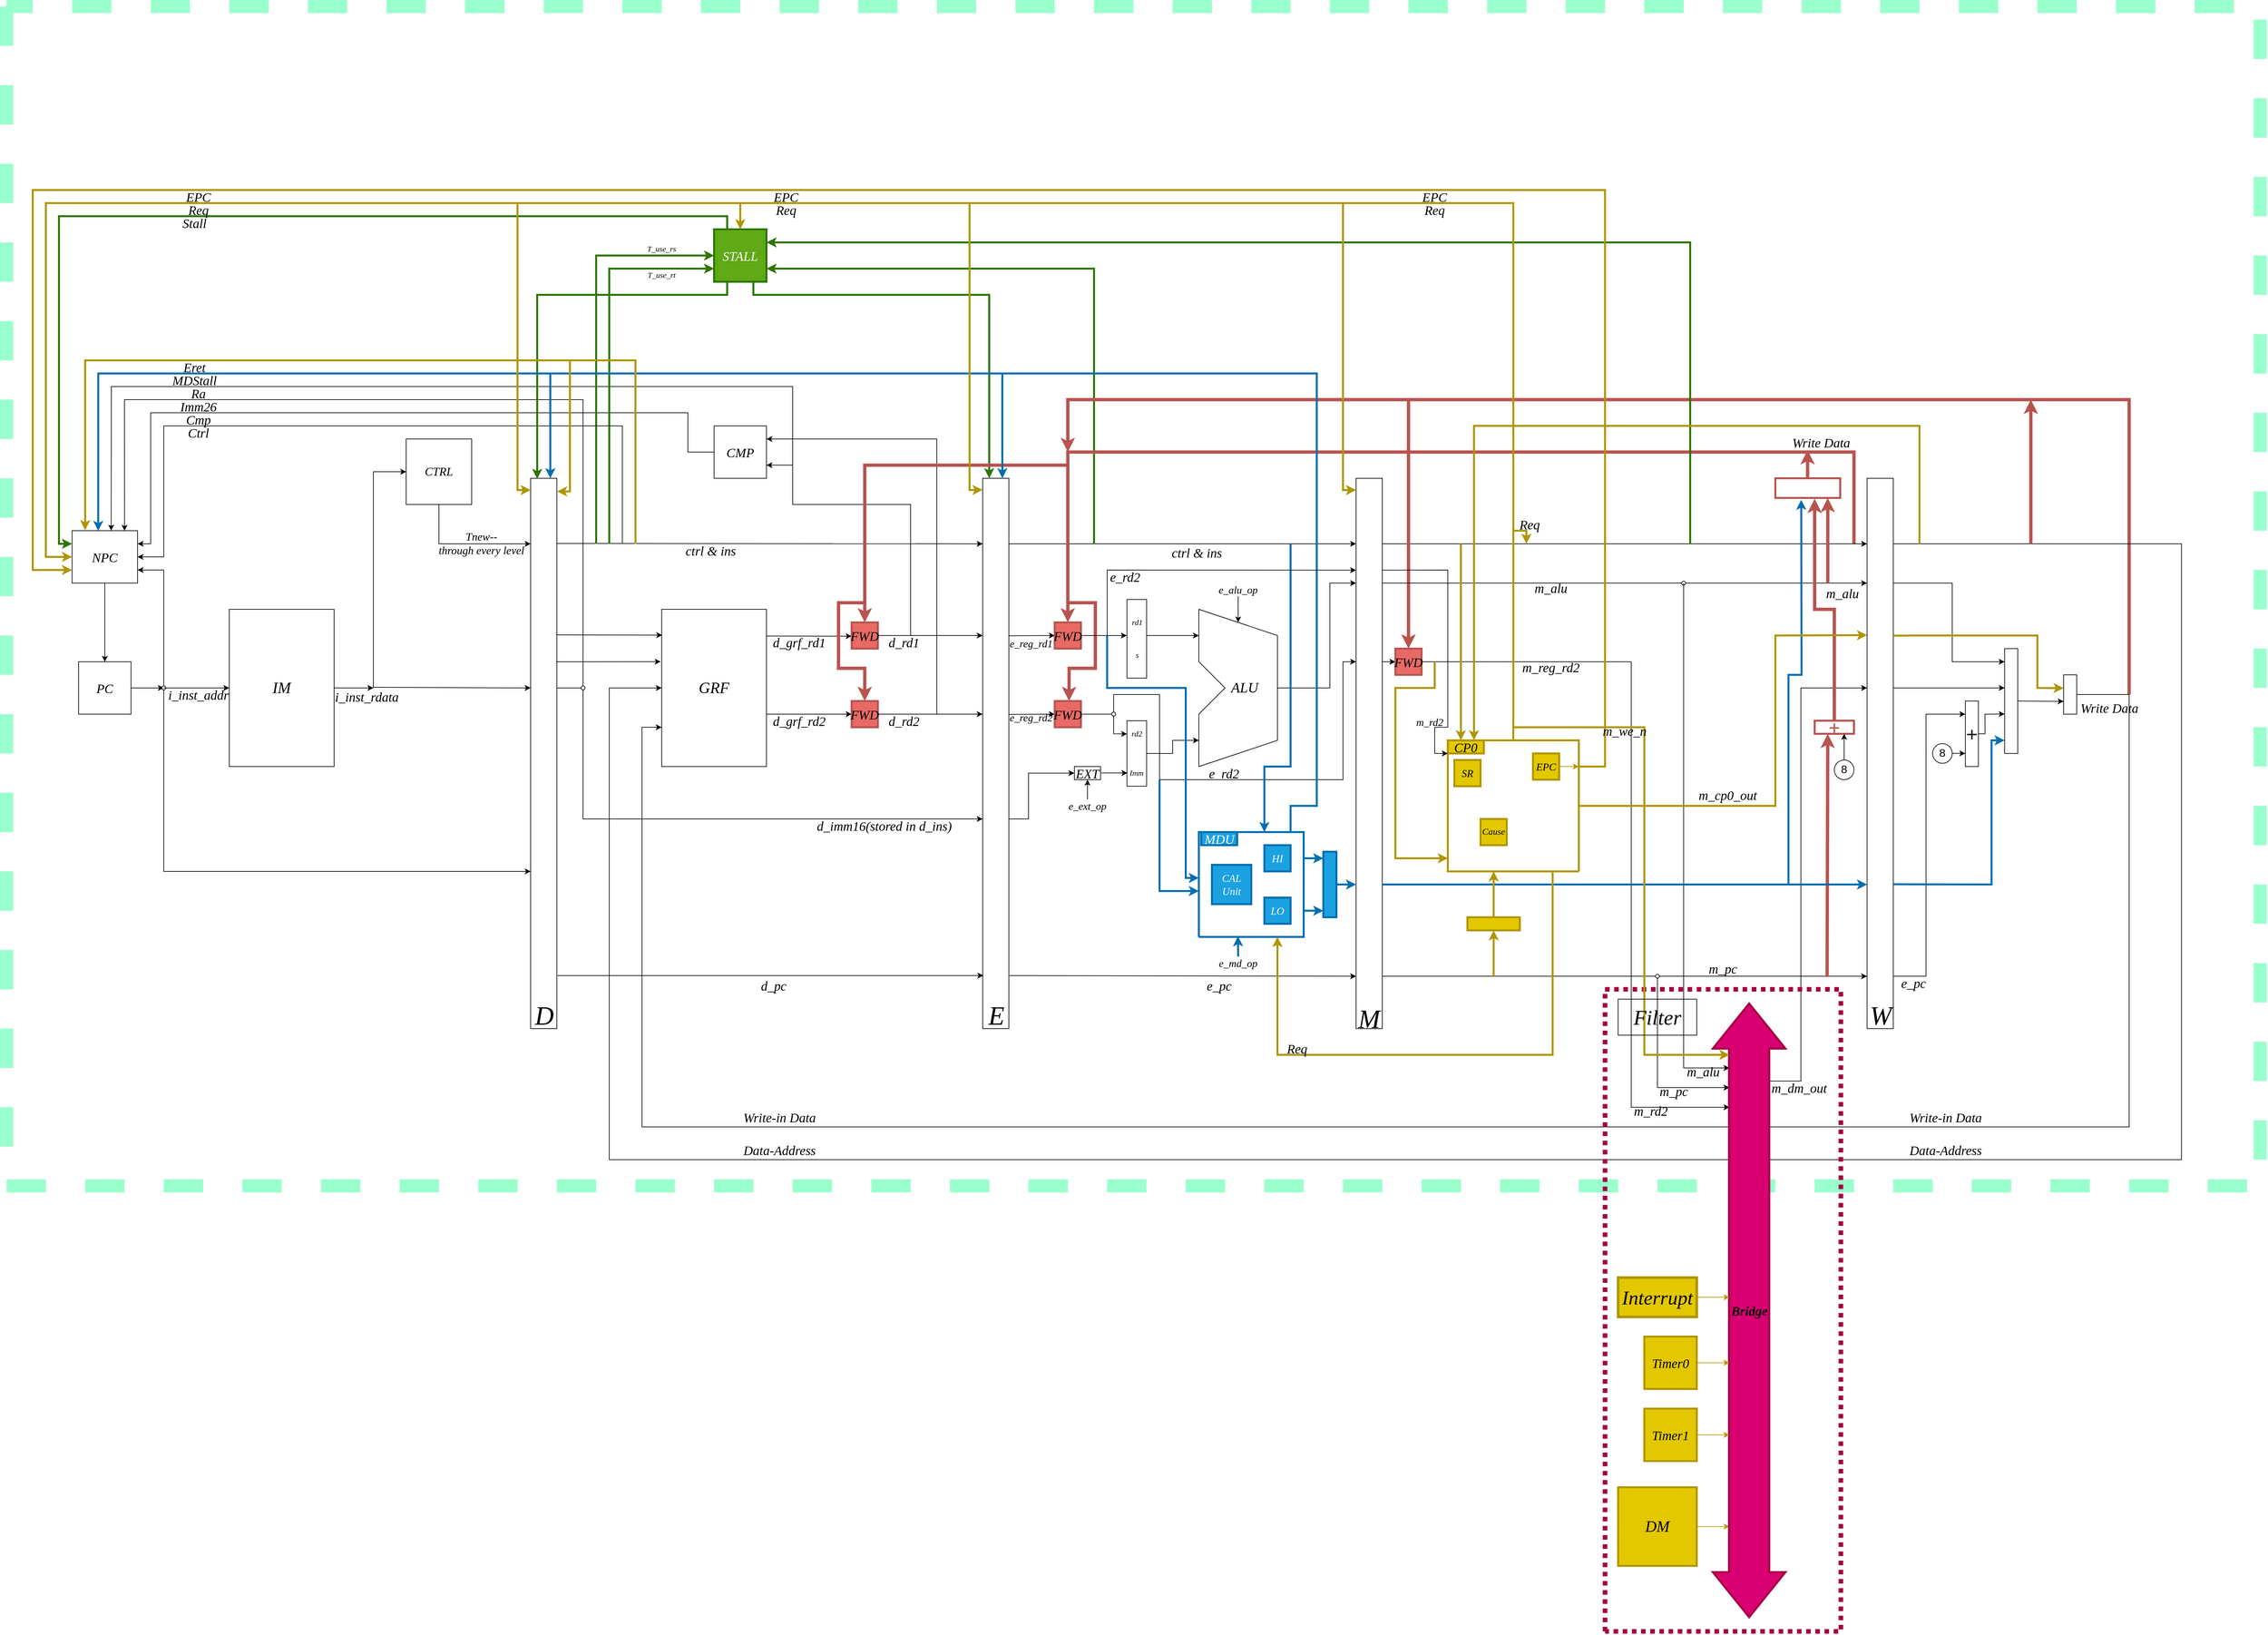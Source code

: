 <mxfile version="22.0.3" type="device">
  <diagram name="第 1 页" id="hXZAMsdlzZUX4cEna1v9">
    <mxGraphModel dx="2116" dy="653" grid="1" gridSize="10" guides="1" tooltips="1" connect="1" arrows="1" fold="1" page="0" pageScale="1" pageWidth="1169" pageHeight="1654" background="none" math="0" shadow="0">
      <root>
        <mxCell id="0" />
        <mxCell id="1" parent="0" />
        <mxCell id="WJQeLxs7-rynea292Qw6-19" value="&lt;font face=&quot;Times New Roman&quot; style=&quot;font-size: 24px;&quot;&gt;&lt;i&gt;IM&lt;/i&gt;&lt;/font&gt;" style="whiteSpace=wrap;html=1;strokeWidth=1;" parent="1" vertex="1">
          <mxGeometry x="-820" y="960" width="160" height="240" as="geometry" />
        </mxCell>
        <mxCell id="wE5OMSTMZCmoXelPN-Ik-6" style="edgeStyle=orthogonalEdgeStyle;rounded=0;orthogonalLoop=1;jettySize=auto;html=1;fillColor=#e3c800;strokeColor=#B09500;" parent="1" source="WJQeLxs7-rynea292Qw6-21" edge="1">
          <mxGeometry relative="1" as="geometry">
            <mxPoint x="1470" y="2360" as="targetPoint" />
          </mxGeometry>
        </mxCell>
        <mxCell id="WJQeLxs7-rynea292Qw6-21" value="&lt;font face=&quot;Times New Roman&quot; style=&quot;font-size: 24px;&quot;&gt;&lt;i&gt;DM&lt;/i&gt;&lt;/font&gt;" style="whiteSpace=wrap;html=1;strokeWidth=3;fillColor=#e3c800;fontColor=#000000;strokeColor=#B09500;" parent="1" vertex="1">
          <mxGeometry x="1300" y="2300" width="120" height="120" as="geometry" />
        </mxCell>
        <mxCell id="WJQeLxs7-rynea292Qw6-22" value="&lt;font face=&quot;Times New Roman&quot; style=&quot;font-size: 24px;&quot;&gt;&lt;i&gt;GRF&lt;/i&gt;&lt;/font&gt;" style="whiteSpace=wrap;html=1;" parent="1" vertex="1">
          <mxGeometry x="-160" y="960" width="160" height="240" as="geometry" />
        </mxCell>
        <mxCell id="WJQeLxs7-rynea292Qw6-27" value="" style="edgeStyle=none;orthogonalLoop=1;jettySize=auto;html=1;rounded=0;endArrow=none;endFill=0;" parent="1" edge="1">
          <mxGeometry width="80" relative="1" as="geometry">
            <mxPoint x="780" y="1000" as="sourcePoint" />
            <mxPoint x="780" y="1000" as="targetPoint" />
            <Array as="points">
              <mxPoint x="780" y="1160" />
              <mxPoint x="660" y="1200" />
              <mxPoint x="660" y="1120" />
              <mxPoint x="700" y="1080" />
              <mxPoint x="660" y="1040" />
              <mxPoint x="660" y="960" />
            </Array>
          </mxGeometry>
        </mxCell>
        <mxCell id="WJQeLxs7-rynea292Qw6-28" value="" style="whiteSpace=wrap;html=1;" parent="1" vertex="1">
          <mxGeometry x="-360" y="760" width="40" height="840" as="geometry" />
        </mxCell>
        <mxCell id="WJQeLxs7-rynea292Qw6-29" value="" style="whiteSpace=wrap;html=1;" parent="1" vertex="1">
          <mxGeometry x="330" y="760" width="40" height="840" as="geometry" />
        </mxCell>
        <mxCell id="WJQeLxs7-rynea292Qw6-30" value="" style="whiteSpace=wrap;html=1;" parent="1" vertex="1">
          <mxGeometry x="900" y="760" width="40" height="840" as="geometry" />
        </mxCell>
        <mxCell id="WJQeLxs7-rynea292Qw6-31" value="&lt;font face=&quot;Times New Roman&quot; style=&quot;font-size: 22px;&quot;&gt;&lt;i&gt;ALU&lt;/i&gt;&lt;/font&gt;" style="text;strokeColor=none;align=center;fillColor=none;html=1;verticalAlign=middle;whiteSpace=wrap;rounded=0;" parent="1" vertex="1">
          <mxGeometry x="700" y="1065" width="60" height="30" as="geometry" />
        </mxCell>
        <mxCell id="WJQeLxs7-rynea292Qw6-33" value="&lt;font face=&quot;Times New Roman&quot; style=&quot;font-size: 18px;&quot;&gt;&lt;i&gt;CTRL&lt;/i&gt;&lt;/font&gt;" style="whiteSpace=wrap;html=1;" parent="1" vertex="1">
          <mxGeometry x="-550" y="700" width="100" height="100" as="geometry" />
        </mxCell>
        <mxCell id="WJQeLxs7-rynea292Qw6-40" value="" style="edgeStyle=none;orthogonalLoop=1;jettySize=auto;html=1;rounded=0;entryX=0;entryY=0.5;entryDx=0;entryDy=0;" parent="1" target="WJQeLxs7-rynea292Qw6-33" edge="1">
          <mxGeometry width="80" relative="1" as="geometry">
            <mxPoint x="-600" y="1080" as="sourcePoint" />
            <mxPoint x="-600" y="1080" as="targetPoint" />
            <Array as="points">
              <mxPoint x="-600" y="750" />
            </Array>
          </mxGeometry>
        </mxCell>
        <mxCell id="WJQeLxs7-rynea292Qw6-42" value="&lt;font face=&quot;Times New Roman&quot; style=&quot;font-size: 20px;&quot;&gt;&lt;i&gt;CMP&lt;/i&gt;&lt;/font&gt;" style="rounded=0;whiteSpace=wrap;html=1;" parent="1" vertex="1">
          <mxGeometry x="-80" y="680" width="80" height="80" as="geometry" />
        </mxCell>
        <mxCell id="WJQeLxs7-rynea292Qw6-43" value="&lt;font face=&quot;Times New Roman&quot; style=&quot;font-size: 20px;&quot;&gt;&lt;i&gt;NPC&lt;/i&gt;&lt;/font&gt;" style="rounded=0;whiteSpace=wrap;html=1;" parent="1" vertex="1">
          <mxGeometry x="-1060" y="840" width="100" height="80" as="geometry" />
        </mxCell>
        <mxCell id="WJQeLxs7-rynea292Qw6-44" value="&lt;font face=&quot;Times New Roman&quot; style=&quot;font-size: 20px;&quot;&gt;&lt;i&gt;PC&lt;/i&gt;&lt;/font&gt;" style="rounded=0;whiteSpace=wrap;html=1;" parent="1" vertex="1">
          <mxGeometry x="-1050" y="1040" width="80" height="80" as="geometry" />
        </mxCell>
        <mxCell id="WJQeLxs7-rynea292Qw6-48" value="" style="edgeStyle=none;orthogonalLoop=1;jettySize=auto;html=1;rounded=0;exitX=0.5;exitY=1;exitDx=0;exitDy=0;entryX=0.5;entryY=0;entryDx=0;entryDy=0;" parent="1" source="WJQeLxs7-rynea292Qw6-43" target="WJQeLxs7-rynea292Qw6-44" edge="1">
          <mxGeometry width="80" relative="1" as="geometry">
            <mxPoint x="-840" y="740" as="sourcePoint" />
            <mxPoint x="-760" y="740" as="targetPoint" />
            <Array as="points" />
          </mxGeometry>
        </mxCell>
        <mxCell id="WJQeLxs7-rynea292Qw6-49" value="" style="endArrow=classic;html=1;rounded=0;exitX=1;exitY=0.5;exitDx=0;exitDy=0;" parent="1" source="WJQeLxs7-rynea292Qw6-44" edge="1">
          <mxGeometry width="50" height="50" relative="1" as="geometry">
            <mxPoint x="-940" y="900" as="sourcePoint" />
            <mxPoint x="-920" y="1080" as="targetPoint" />
          </mxGeometry>
        </mxCell>
        <mxCell id="WJQeLxs7-rynea292Qw6-50" value="" style="edgeStyle=none;orthogonalLoop=1;jettySize=auto;html=1;rounded=0;entryX=0.006;entryY=0.164;entryDx=0;entryDy=0;entryPerimeter=0;" parent="1" target="WJQeLxs7-rynea292Qw6-22" edge="1">
          <mxGeometry width="80" relative="1" as="geometry">
            <mxPoint x="-320" y="999" as="sourcePoint" />
            <mxPoint x="-340" y="1200" as="targetPoint" />
            <Array as="points" />
          </mxGeometry>
        </mxCell>
        <mxCell id="WJQeLxs7-rynea292Qw6-51" value="" style="edgeStyle=none;orthogonalLoop=1;jettySize=auto;html=1;rounded=0;exitX=1.011;exitY=0.352;exitDx=0;exitDy=0;exitPerimeter=0;entryX=-0.01;entryY=0.333;entryDx=0;entryDy=0;entryPerimeter=0;" parent="1" target="WJQeLxs7-rynea292Qw6-22" edge="1">
          <mxGeometry width="80" relative="1" as="geometry">
            <mxPoint x="-321" y="1040" as="sourcePoint" />
            <mxPoint x="-200" y="1040" as="targetPoint" />
            <Array as="points" />
          </mxGeometry>
        </mxCell>
        <mxCell id="WJQeLxs7-rynea292Qw6-52" value="" style="edgeStyle=none;orthogonalLoop=1;jettySize=auto;html=1;rounded=0;exitX=1.001;exitY=0.17;exitDx=0;exitDy=0;exitPerimeter=0;" parent="1" source="WJQeLxs7-rynea292Qw6-22" edge="1">
          <mxGeometry width="80" relative="1" as="geometry">
            <mxPoint y="1001" as="sourcePoint" />
            <mxPoint x="130" y="1001" as="targetPoint" />
            <Array as="points" />
          </mxGeometry>
        </mxCell>
        <mxCell id="WJQeLxs7-rynea292Qw6-53" value="" style="edgeStyle=none;orthogonalLoop=1;jettySize=auto;html=1;rounded=0;" parent="1" edge="1">
          <mxGeometry width="80" relative="1" as="geometry">
            <mxPoint y="1120" as="sourcePoint" />
            <mxPoint x="130" y="1120" as="targetPoint" />
            <Array as="points" />
          </mxGeometry>
        </mxCell>
        <mxCell id="WJQeLxs7-rynea292Qw6-54" value="" style="endArrow=classic;html=1;rounded=0;entryX=1;entryY=0.25;entryDx=0;entryDy=0;" parent="1" target="WJQeLxs7-rynea292Qw6-42" edge="1">
          <mxGeometry width="50" height="50" relative="1" as="geometry">
            <mxPoint x="260" y="1120" as="sourcePoint" />
            <mxPoint x="-50" y="910" as="targetPoint" />
            <Array as="points">
              <mxPoint x="260" y="700" />
            </Array>
          </mxGeometry>
        </mxCell>
        <mxCell id="WJQeLxs7-rynea292Qw6-55" value="" style="edgeStyle=none;orthogonalLoop=1;jettySize=auto;html=1;rounded=0;entryX=1;entryY=0.75;entryDx=0;entryDy=0;" parent="1" target="WJQeLxs7-rynea292Qw6-42" edge="1">
          <mxGeometry width="80" relative="1" as="geometry">
            <mxPoint x="220" y="1000" as="sourcePoint" />
            <mxPoint x="-10" y="740" as="targetPoint" />
            <Array as="points">
              <mxPoint x="220" y="800" />
              <mxPoint x="40" y="800" />
              <mxPoint x="40" y="740" />
            </Array>
          </mxGeometry>
        </mxCell>
        <mxCell id="WJQeLxs7-rynea292Qw6-56" value="" style="edgeStyle=none;orthogonalLoop=1;jettySize=auto;html=1;rounded=0;entryX=0.801;entryY=0.001;entryDx=0;entryDy=0;entryPerimeter=0;" parent="1" target="WJQeLxs7-rynea292Qw6-43" edge="1">
          <mxGeometry width="80" relative="1" as="geometry">
            <mxPoint x="-320" y="1080" as="sourcePoint" />
            <mxPoint x="-980" y="839" as="targetPoint" />
            <Array as="points">
              <mxPoint x="-280" y="1080" />
              <mxPoint x="-280" y="640" />
              <mxPoint x="-980" y="640" />
            </Array>
          </mxGeometry>
        </mxCell>
        <mxCell id="WJQeLxs7-rynea292Qw6-57" value="" style="endArrow=classic;html=1;rounded=0;entryX=0.597;entryY=-0.002;entryDx=0;entryDy=0;entryPerimeter=0;" parent="1" target="WJQeLxs7-rynea292Qw6-43" edge="1">
          <mxGeometry width="50" height="50" relative="1" as="geometry">
            <mxPoint x="40" y="740" as="sourcePoint" />
            <mxPoint x="-1000" y="840" as="targetPoint" />
            <Array as="points">
              <mxPoint x="40" y="620" />
              <mxPoint x="-1000" y="620" />
            </Array>
          </mxGeometry>
        </mxCell>
        <mxCell id="WJQeLxs7-rynea292Qw6-59" value="" style="edgeStyle=none;orthogonalLoop=1;jettySize=auto;html=1;rounded=0;exitX=0;exitY=0.5;exitDx=0;exitDy=0;entryX=1;entryY=0.25;entryDx=0;entryDy=0;" parent="1" source="WJQeLxs7-rynea292Qw6-42" target="WJQeLxs7-rynea292Qw6-43" edge="1">
          <mxGeometry width="80" relative="1" as="geometry">
            <mxPoint x="-210" y="730" as="sourcePoint" />
            <mxPoint x="-130" y="730" as="targetPoint" />
            <Array as="points">
              <mxPoint x="-120" y="720" />
              <mxPoint x="-120" y="660" />
              <mxPoint x="-940" y="660" />
              <mxPoint x="-940" y="860" />
            </Array>
          </mxGeometry>
        </mxCell>
        <mxCell id="WJQeLxs7-rynea292Qw6-60" value="" style="edgeStyle=none;orthogonalLoop=1;jettySize=auto;html=1;rounded=0;" parent="1" edge="1">
          <mxGeometry width="80" relative="1" as="geometry">
            <mxPoint x="-280" y="1080" as="sourcePoint" />
            <mxPoint x="330" y="1280" as="targetPoint" />
            <Array as="points">
              <mxPoint x="-280" y="1280" />
            </Array>
          </mxGeometry>
        </mxCell>
        <mxCell id="WJQeLxs7-rynea292Qw6-63" value="" style="edgeStyle=none;orthogonalLoop=1;jettySize=auto;html=1;rounded=0;exitX=1;exitY=0.5;exitDx=0;exitDy=0;" parent="1" source="WJQeLxs7-rynea292Qw6-68" edge="1">
          <mxGeometry width="80" relative="1" as="geometry">
            <mxPoint x="582" y="1160" as="sourcePoint" />
            <mxPoint x="660" y="1160" as="targetPoint" />
            <Array as="points">
              <mxPoint x="620" y="1180" />
              <mxPoint x="620" y="1160" />
            </Array>
          </mxGeometry>
        </mxCell>
        <mxCell id="WJQeLxs7-rynea292Qw6-64" value="" style="edgeStyle=none;orthogonalLoop=1;jettySize=auto;html=1;rounded=0;exitX=0.992;exitY=0.458;exitDx=0;exitDy=0;exitPerimeter=0;" parent="1" source="WJQeLxs7-rynea292Qw6-65" edge="1">
          <mxGeometry width="80" relative="1" as="geometry">
            <mxPoint x="582" y="1000" as="sourcePoint" />
            <mxPoint x="660" y="1000" as="targetPoint" />
            <Array as="points" />
          </mxGeometry>
        </mxCell>
        <mxCell id="WJQeLxs7-rynea292Qw6-65" value="" style="rounded=0;whiteSpace=wrap;html=1;" parent="1" vertex="1">
          <mxGeometry x="550.25" y="945" width="30" height="120" as="geometry" />
        </mxCell>
        <mxCell id="WJQeLxs7-rynea292Qw6-68" value="" style="rounded=0;whiteSpace=wrap;html=1;" parent="1" vertex="1">
          <mxGeometry x="550.25" y="1130" width="30" height="100" as="geometry" />
        </mxCell>
        <mxCell id="WJQeLxs7-rynea292Qw6-69" value="" style="endArrow=classic;html=1;rounded=0;" parent="1" edge="1">
          <mxGeometry width="50" height="50" relative="1" as="geometry">
            <mxPoint x="370" y="1280" as="sourcePoint" />
            <mxPoint x="470" y="1210" as="targetPoint" />
            <Array as="points">
              <mxPoint x="400" y="1280" />
              <mxPoint x="400" y="1210" />
            </Array>
          </mxGeometry>
        </mxCell>
        <mxCell id="WJQeLxs7-rynea292Qw6-70" value="&lt;i&gt;&lt;font face=&quot;Times New Roman&quot;&gt;Imm&lt;/font&gt;&lt;/i&gt;" style="text;strokeColor=none;align=center;fillColor=none;html=1;verticalAlign=middle;whiteSpace=wrap;rounded=0;" parent="1" vertex="1">
          <mxGeometry x="555.25" y="1200" width="20" height="20" as="geometry" />
        </mxCell>
        <mxCell id="WJQeLxs7-rynea292Qw6-71" value="&lt;i&gt;&lt;font face=&quot;Times New Roman&quot;&gt;s&lt;/font&gt;&lt;/i&gt;" style="text;strokeColor=none;align=center;fillColor=none;html=1;verticalAlign=middle;whiteSpace=wrap;rounded=0;" parent="1" vertex="1">
          <mxGeometry x="554.25" y="1020" width="23.5" height="20" as="geometry" />
        </mxCell>
        <mxCell id="WJQeLxs7-rynea292Qw6-72" value="&lt;font face=&quot;Times New Roman&quot;&gt;&lt;i&gt;rd2&lt;/i&gt;&lt;/font&gt;" style="text;strokeColor=none;align=center;fillColor=none;html=1;verticalAlign=middle;whiteSpace=wrap;rounded=0;" parent="1" vertex="1">
          <mxGeometry x="552.75" y="1140" width="25" height="20" as="geometry" />
        </mxCell>
        <mxCell id="WJQeLxs7-rynea292Qw6-75" value="&lt;font face=&quot;Times New Roman&quot;&gt;&lt;i&gt;rd1&lt;/i&gt;&lt;/font&gt;" style="text;strokeColor=none;align=center;fillColor=none;html=1;verticalAlign=middle;whiteSpace=wrap;rounded=0;" parent="1" vertex="1">
          <mxGeometry x="556" y="975" width="20" height="10" as="geometry" />
        </mxCell>
        <mxCell id="WJQeLxs7-rynea292Qw6-83" value="" style="whiteSpace=wrap;html=1;" parent="1" vertex="1">
          <mxGeometry x="1680" y="760" width="40" height="840" as="geometry" />
        </mxCell>
        <mxCell id="WJQeLxs7-rynea292Qw6-96" value="" style="edgeStyle=none;orthogonalLoop=1;jettySize=auto;html=1;rounded=0;" parent="1" edge="1">
          <mxGeometry width="80" relative="1" as="geometry">
            <mxPoint x="-319" y="1519" as="sourcePoint" />
            <mxPoint x="331" y="1519" as="targetPoint" />
            <Array as="points" />
          </mxGeometry>
        </mxCell>
        <mxCell id="WJQeLxs7-rynea292Qw6-97" value="&lt;i&gt;&lt;font style=&quot;font-size: 20px;&quot; face=&quot;Times New Roman&quot;&gt;d_pc&lt;/font&gt;&lt;/i&gt;" style="text;strokeColor=none;align=center;fillColor=none;html=1;verticalAlign=middle;whiteSpace=wrap;rounded=0;" parent="1" vertex="1">
          <mxGeometry x="-9" y="1519" width="40" height="30" as="geometry" />
        </mxCell>
        <mxCell id="WJQeLxs7-rynea292Qw6-98" value="" style="edgeStyle=none;orthogonalLoop=1;jettySize=auto;html=1;rounded=0;" parent="1" edge="1">
          <mxGeometry width="80" relative="1" as="geometry">
            <mxPoint x="-320" y="859.47" as="sourcePoint" />
            <mxPoint x="330" y="860" as="targetPoint" />
            <Array as="points" />
          </mxGeometry>
        </mxCell>
        <mxCell id="WJQeLxs7-rynea292Qw6-99" value="" style="edgeStyle=none;orthogonalLoop=1;jettySize=auto;html=1;rounded=0;" parent="1" edge="1">
          <mxGeometry width="80" relative="1" as="geometry">
            <mxPoint x="371" y="1519" as="sourcePoint" />
            <mxPoint x="900" y="1520" as="targetPoint" />
            <Array as="points" />
          </mxGeometry>
        </mxCell>
        <mxCell id="WJQeLxs7-rynea292Qw6-100" value="&lt;i&gt;&lt;font style=&quot;font-size: 20px;&quot; face=&quot;Times New Roman&quot;&gt;e_pc&lt;/font&gt;&lt;/i&gt;" style="text;strokeColor=none;align=center;fillColor=none;html=1;verticalAlign=middle;whiteSpace=wrap;rounded=0;" parent="1" vertex="1">
          <mxGeometry x="671" y="1519" width="40" height="30" as="geometry" />
        </mxCell>
        <mxCell id="WJQeLxs7-rynea292Qw6-101" value="" style="edgeStyle=none;orthogonalLoop=1;jettySize=auto;html=1;rounded=0;" parent="1" edge="1">
          <mxGeometry width="80" relative="1" as="geometry">
            <mxPoint x="780" y="1080" as="sourcePoint" />
            <mxPoint x="900" y="920" as="targetPoint" />
            <Array as="points">
              <mxPoint x="860" y="1080" />
              <mxPoint x="860" y="920" />
            </Array>
          </mxGeometry>
        </mxCell>
        <mxCell id="WJQeLxs7-rynea292Qw6-106" value="" style="edgeStyle=none;orthogonalLoop=1;jettySize=auto;html=1;rounded=0;" parent="1" edge="1">
          <mxGeometry width="80" relative="1" as="geometry">
            <mxPoint x="370" y="860" as="sourcePoint" />
            <mxPoint x="900" y="860" as="targetPoint" />
            <Array as="points" />
          </mxGeometry>
        </mxCell>
        <mxCell id="WJQeLxs7-rynea292Qw6-110" value="&lt;i&gt;&lt;font style=&quot;font-size: 20px;&quot; face=&quot;Times New Roman&quot;&gt;STALL&lt;/font&gt;&lt;/i&gt;" style="whiteSpace=wrap;html=1;fillColor=#60a917;fontColor=#ffffff;strokeColor=#2D7600;strokeWidth=3;" parent="1" vertex="1">
          <mxGeometry x="-80" y="380" width="80" height="80" as="geometry" />
        </mxCell>
        <mxCell id="WJQeLxs7-rynea292Qw6-111" value="" style="edgeStyle=none;orthogonalLoop=1;jettySize=auto;html=1;rounded=0;entryX=1;entryY=0.75;entryDx=0;entryDy=0;fillColor=#60a917;strokeColor=#2D7600;strokeWidth=3;" parent="1" target="WJQeLxs7-rynea292Qw6-110" edge="1">
          <mxGeometry width="80" relative="1" as="geometry">
            <mxPoint x="500" y="860" as="sourcePoint" />
            <mxPoint x="460" y="710" as="targetPoint" />
            <Array as="points">
              <mxPoint x="500" y="440" />
            </Array>
          </mxGeometry>
        </mxCell>
        <mxCell id="WJQeLxs7-rynea292Qw6-114" value="&lt;i&gt;&lt;font style=&quot;font-size: 40px;&quot; face=&quot;Times New Roman&quot;&gt;D&lt;/font&gt;&lt;/i&gt;" style="text;strokeColor=none;align=center;fillColor=none;html=1;verticalAlign=middle;whiteSpace=wrap;rounded=0;" parent="1" vertex="1">
          <mxGeometry x="-369" y="1565" width="60" height="30" as="geometry" />
        </mxCell>
        <mxCell id="WJQeLxs7-rynea292Qw6-115" value="&lt;font face=&quot;Times New Roman&quot;&gt;&lt;span style=&quot;font-size: 40px;&quot;&gt;&lt;i&gt;E&lt;/i&gt;&lt;/span&gt;&lt;/font&gt;" style="text;strokeColor=none;align=center;fillColor=none;html=1;verticalAlign=middle;whiteSpace=wrap;rounded=0;" parent="1" vertex="1">
          <mxGeometry x="321" y="1565" width="60" height="30" as="geometry" />
        </mxCell>
        <mxCell id="WJQeLxs7-rynea292Qw6-116" value="&lt;i&gt;&lt;font style=&quot;font-size: 40px;&quot; face=&quot;Times New Roman&quot;&gt;M&lt;/font&gt;&lt;/i&gt;" style="text;strokeColor=none;align=center;fillColor=none;html=1;verticalAlign=middle;whiteSpace=wrap;rounded=0;" parent="1" vertex="1">
          <mxGeometry x="890" y="1570" width="60" height="30" as="geometry" />
        </mxCell>
        <mxCell id="WJQeLxs7-rynea292Qw6-117" value="&lt;i&gt;&lt;font style=&quot;font-size: 40px;&quot; face=&quot;Times New Roman&quot;&gt;W&lt;/font&gt;&lt;/i&gt;" style="text;strokeColor=none;align=center;fillColor=none;html=1;verticalAlign=middle;whiteSpace=wrap;rounded=0;" parent="1" vertex="1">
          <mxGeometry x="1671" y="1565" width="60" height="30" as="geometry" />
        </mxCell>
        <mxCell id="WJQeLxs7-rynea292Qw6-119" value="" style="edgeStyle=none;orthogonalLoop=1;jettySize=auto;html=1;rounded=0;entryX=0.25;entryY=0;entryDx=0;entryDy=0;fillColor=#60a917;strokeColor=#2D7600;strokeWidth=3;" parent="1" target="WJQeLxs7-rynea292Qw6-29" edge="1">
          <mxGeometry width="80" relative="1" as="geometry">
            <mxPoint x="-20" y="460" as="sourcePoint" />
            <mxPoint x="60" y="450" as="targetPoint" />
            <Array as="points">
              <mxPoint x="-20" y="480" />
              <mxPoint x="340" y="480" />
            </Array>
          </mxGeometry>
        </mxCell>
        <mxCell id="WJQeLxs7-rynea292Qw6-120" value="" style="edgeStyle=none;orthogonalLoop=1;jettySize=auto;html=1;rounded=0;exitX=0.25;exitY=0;exitDx=0;exitDy=0;entryX=0;entryY=0.25;entryDx=0;entryDy=0;fillColor=#60a917;strokeColor=#2D7600;strokeWidth=3;" parent="1" source="WJQeLxs7-rynea292Qw6-110" target="WJQeLxs7-rynea292Qw6-43" edge="1">
          <mxGeometry width="80" relative="1" as="geometry">
            <mxPoint x="-320" y="280" as="sourcePoint" />
            <mxPoint x="-600" y="320" as="targetPoint" />
            <Array as="points">
              <mxPoint x="-60" y="360" />
              <mxPoint x="-1080" y="360" />
              <mxPoint x="-1080" y="860" />
            </Array>
          </mxGeometry>
        </mxCell>
        <mxCell id="WJQeLxs7-rynea292Qw6-125" value="" style="edgeStyle=none;orthogonalLoop=1;jettySize=auto;html=1;strokeWidth=5;fillColor=#f8cecc;strokeColor=#b85450;rounded=0;entryX=0.5;entryY=0;entryDx=0;entryDy=0;" parent="1" target="JT2qfYYeaw6__FSpLCJn-31" edge="1">
          <mxGeometry width="80" relative="1" as="geometry">
            <mxPoint x="1660" y="860" as="sourcePoint" />
            <mxPoint x="460" y="970" as="targetPoint" />
            <Array as="points">
              <mxPoint x="1660" y="720" />
              <mxPoint x="460" y="720" />
            </Array>
          </mxGeometry>
        </mxCell>
        <mxCell id="WJQeLxs7-rynea292Qw6-127" value="" style="edgeStyle=none;orthogonalLoop=1;jettySize=auto;html=1;rounded=0;" parent="1" edge="1">
          <mxGeometry width="80" relative="1" as="geometry">
            <mxPoint x="940" y="1040" as="sourcePoint" />
            <mxPoint x="960" y="1040" as="targetPoint" />
            <Array as="points" />
          </mxGeometry>
        </mxCell>
        <mxCell id="WJQeLxs7-rynea292Qw6-129" value="" style="edgeStyle=none;orthogonalLoop=1;jettySize=auto;html=1;rounded=0;" parent="1" edge="1">
          <mxGeometry width="80" relative="1" as="geometry">
            <mxPoint x="940" y="860" as="sourcePoint" />
            <mxPoint x="1680" y="860" as="targetPoint" />
            <Array as="points" />
          </mxGeometry>
        </mxCell>
        <mxCell id="WJQeLxs7-rynea292Qw6-130" value="" style="edgeStyle=none;orthogonalLoop=1;jettySize=auto;html=1;rounded=0;entryX=0;entryY=0.381;entryDx=0;entryDy=0;entryPerimeter=0;" parent="1" target="WJQeLxs7-rynea292Qw6-83" edge="1">
          <mxGeometry width="80" relative="1" as="geometry">
            <mxPoint x="1530" y="1680" as="sourcePoint" />
            <mxPoint x="1729" y="1070" as="targetPoint" />
            <Array as="points">
              <mxPoint x="1579" y="1680" />
              <mxPoint x="1579" y="1080" />
            </Array>
          </mxGeometry>
        </mxCell>
        <mxCell id="WJQeLxs7-rynea292Qw6-131" value="" style="edgeStyle=none;orthogonalLoop=1;jettySize=auto;html=1;strokeWidth=5;fillColor=#f8cecc;strokeColor=#b85450;rounded=0;" parent="1" edge="1">
          <mxGeometry width="80" relative="1" as="geometry">
            <mxPoint x="2080" y="1090" as="sourcePoint" />
            <mxPoint x="460" y="720" as="targetPoint" />
            <Array as="points">
              <mxPoint x="2080" y="640" />
              <mxPoint x="460" y="640" />
            </Array>
          </mxGeometry>
        </mxCell>
        <mxCell id="WJQeLxs7-rynea292Qw6-132" value="" style="edgeStyle=none;orthogonalLoop=1;jettySize=auto;html=1;strokeWidth=5;fillColor=#f8cecc;strokeColor=#b85450;rounded=0;" parent="1" edge="1">
          <mxGeometry width="80" relative="1" as="geometry">
            <mxPoint x="462" y="950" as="sourcePoint" />
            <mxPoint x="461.8" y="1100" as="targetPoint" />
            <Array as="points">
              <mxPoint x="502" y="950" />
              <mxPoint x="502" y="1050" />
              <mxPoint x="462" y="1050" />
            </Array>
          </mxGeometry>
        </mxCell>
        <mxCell id="WJQeLxs7-rynea292Qw6-133" value="" style="edgeStyle=none;orthogonalLoop=1;jettySize=auto;html=1;strokeWidth=5;fillColor=#f8cecc;strokeColor=#b85450;rounded=0;entryX=0.5;entryY=0;entryDx=0;entryDy=0;" parent="1" target="WJQeLxs7-rynea292Qw6-138" edge="1">
          <mxGeometry width="80" relative="1" as="geometry">
            <mxPoint x="460" y="740" as="sourcePoint" />
            <mxPoint x="260" y="960" as="targetPoint" />
            <Array as="points">
              <mxPoint x="150" y="740" />
            </Array>
          </mxGeometry>
        </mxCell>
        <mxCell id="WJQeLxs7-rynea292Qw6-135" value="" style="edgeStyle=none;orthogonalLoop=1;jettySize=auto;html=1;strokeWidth=5;fillColor=#f8cecc;strokeColor=#b85450;rounded=0;" parent="1" edge="1">
          <mxGeometry width="80" relative="1" as="geometry">
            <mxPoint x="980" y="640" as="sourcePoint" />
            <mxPoint x="980" y="1020" as="targetPoint" />
            <Array as="points" />
          </mxGeometry>
        </mxCell>
        <mxCell id="WJQeLxs7-rynea292Qw6-136" value="" style="edgeStyle=none;orthogonalLoop=1;jettySize=auto;html=1;rounded=0;entryX=1;entryY=0.25;entryDx=0;entryDy=0;fillColor=#60a917;strokeColor=#2D7600;strokeWidth=3;" parent="1" target="WJQeLxs7-rynea292Qw6-110" edge="1">
          <mxGeometry width="80" relative="1" as="geometry">
            <mxPoint x="1410" y="860" as="sourcePoint" />
            <mxPoint x="320" y="350" as="targetPoint" />
            <Array as="points">
              <mxPoint x="1410" y="400" />
            </Array>
          </mxGeometry>
        </mxCell>
        <mxCell id="WJQeLxs7-rynea292Qw6-138" value="&lt;i&gt;&lt;font face=&quot;Times New Roman&quot; style=&quot;font-size: 20px;&quot;&gt;FWD&lt;/font&gt;&lt;/i&gt;" style="whiteSpace=wrap;html=1;strokeColor=#B85450;strokeWidth=3;fillColor=#E86A65;" parent="1" vertex="1">
          <mxGeometry x="130" y="980" width="40" height="40" as="geometry" />
        </mxCell>
        <mxCell id="WJQeLxs7-rynea292Qw6-141" value="" style="edgeStyle=none;orthogonalLoop=1;jettySize=auto;html=1;strokeWidth=5;fillColor=#f8cecc;strokeColor=#b85450;rounded=0;entryX=0.5;entryY=0;entryDx=0;entryDy=0;" parent="1" edge="1">
          <mxGeometry width="80" relative="1" as="geometry">
            <mxPoint x="150" y="950" as="sourcePoint" />
            <mxPoint x="150" y="1100" as="targetPoint" />
            <Array as="points">
              <mxPoint x="110" y="950" />
              <mxPoint x="110" y="1050" />
              <mxPoint x="150" y="1050" />
            </Array>
          </mxGeometry>
        </mxCell>
        <mxCell id="WJQeLxs7-rynea292Qw6-142" value="" style="edgeStyle=none;orthogonalLoop=1;jettySize=auto;html=1;rounded=0;exitX=1;exitY=0.5;exitDx=0;exitDy=0;" parent="1" source="WJQeLxs7-rynea292Qw6-138" edge="1">
          <mxGeometry width="80" relative="1" as="geometry">
            <mxPoint x="280" y="999.66" as="sourcePoint" />
            <mxPoint x="330" y="1000" as="targetPoint" />
            <Array as="points" />
          </mxGeometry>
        </mxCell>
        <mxCell id="WJQeLxs7-rynea292Qw6-143" value="" style="edgeStyle=none;orthogonalLoop=1;jettySize=auto;html=1;rounded=0;exitX=1;exitY=0.5;exitDx=0;exitDy=0;" parent="1" edge="1">
          <mxGeometry width="80" relative="1" as="geometry">
            <mxPoint x="170" y="1120" as="sourcePoint" />
            <mxPoint x="330" y="1120" as="targetPoint" />
            <Array as="points" />
          </mxGeometry>
        </mxCell>
        <mxCell id="WJQeLxs7-rynea292Qw6-145" value="" style="edgeStyle=none;orthogonalLoop=1;jettySize=auto;html=1;rounded=0;" parent="1" edge="1">
          <mxGeometry width="80" relative="1" as="geometry">
            <mxPoint x="370" y="1000.35" as="sourcePoint" />
            <mxPoint x="440" y="1000" as="targetPoint" />
            <Array as="points" />
          </mxGeometry>
        </mxCell>
        <mxCell id="WJQeLxs7-rynea292Qw6-147" value="" style="edgeStyle=none;orthogonalLoop=1;jettySize=auto;html=1;rounded=0;" parent="1" edge="1">
          <mxGeometry width="80" relative="1" as="geometry">
            <mxPoint x="370" y="1120.35" as="sourcePoint" />
            <mxPoint x="440" y="1120" as="targetPoint" />
            <Array as="points" />
          </mxGeometry>
        </mxCell>
        <mxCell id="WJQeLxs7-rynea292Qw6-148" value="" style="edgeStyle=none;orthogonalLoop=1;jettySize=auto;html=1;rounded=0;exitX=1;exitY=0.5;exitDx=0;exitDy=0;entryX=0.004;entryY=0.202;entryDx=0;entryDy=0;entryPerimeter=0;" parent="1" target="WJQeLxs7-rynea292Qw6-68" edge="1">
          <mxGeometry width="80" relative="1" as="geometry">
            <mxPoint x="482" y="1120" as="sourcePoint" />
            <mxPoint x="482" y="1170" as="targetPoint" />
            <Array as="points">
              <mxPoint x="530" y="1120" />
              <mxPoint x="530" y="1150" />
            </Array>
          </mxGeometry>
        </mxCell>
        <mxCell id="WJQeLxs7-rynea292Qw6-149" style="edgeStyle=orthogonalEdgeStyle;rounded=0;orthogonalLoop=1;jettySize=auto;html=1;" parent="1" edge="1">
          <mxGeometry relative="1" as="geometry">
            <mxPoint x="482" y="1000" as="sourcePoint" />
            <mxPoint x="550" y="1000" as="targetPoint" />
          </mxGeometry>
        </mxCell>
        <mxCell id="WJQeLxs7-rynea292Qw6-152" value="" style="edgeStyle=none;orthogonalLoop=1;jettySize=auto;html=1;rounded=0;exitX=1;exitY=0.5;exitDx=0;exitDy=0;" parent="1" source="JT2qfYYeaw6__FSpLCJn-30" edge="1">
          <mxGeometry width="80" relative="1" as="geometry">
            <mxPoint x="1359" y="1140.0" as="sourcePoint" />
            <mxPoint x="1470" y="1720" as="targetPoint" />
            <Array as="points">
              <mxPoint x="1320" y="1040" />
              <mxPoint x="1320" y="1720" />
            </Array>
          </mxGeometry>
        </mxCell>
        <mxCell id="WJQeLxs7-rynea292Qw6-156" value="&lt;i&gt;&lt;font face=&quot;Times New Roman&quot;&gt;T_use_rs&lt;br&gt;&lt;/font&gt;&lt;/i&gt;" style="text;strokeColor=none;align=center;fillColor=none;html=1;verticalAlign=middle;whiteSpace=wrap;rounded=0;" parent="1" vertex="1">
          <mxGeometry x="-190" y="400" width="60" height="20" as="geometry" />
        </mxCell>
        <mxCell id="WJQeLxs7-rynea292Qw6-158" value="" style="edgeStyle=none;orthogonalLoop=1;jettySize=auto;html=1;rounded=0;entryX=0;entryY=0.5;entryDx=0;entryDy=0;fillColor=#60a917;strokeColor=#2D7600;strokeWidth=3;" parent="1" target="WJQeLxs7-rynea292Qw6-110" edge="1">
          <mxGeometry width="80" relative="1" as="geometry">
            <mxPoint x="-260" y="860" as="sourcePoint" />
            <mxPoint x="-150" y="790" as="targetPoint" />
            <Array as="points">
              <mxPoint x="-260" y="420" />
            </Array>
          </mxGeometry>
        </mxCell>
        <mxCell id="WJQeLxs7-rynea292Qw6-159" value="" style="edgeStyle=none;orthogonalLoop=1;jettySize=auto;html=1;rounded=0;entryX=0;entryY=0.75;entryDx=0;entryDy=0;fillColor=#60a917;strokeColor=#2D7600;strokeWidth=3;" parent="1" target="WJQeLxs7-rynea292Qw6-110" edge="1">
          <mxGeometry width="80" relative="1" as="geometry">
            <mxPoint x="-240" y="860" as="sourcePoint" />
            <mxPoint x="-10" y="480" as="targetPoint" />
            <Array as="points">
              <mxPoint x="-240" y="440" />
            </Array>
          </mxGeometry>
        </mxCell>
        <mxCell id="WJQeLxs7-rynea292Qw6-160" value="&lt;i&gt;&lt;font face=&quot;Times New Roman&quot;&gt;T_use_rt&lt;/font&gt;&lt;/i&gt;" style="text;strokeColor=none;align=center;fillColor=none;html=1;verticalAlign=middle;whiteSpace=wrap;rounded=0;" parent="1" vertex="1">
          <mxGeometry x="-190" y="440" width="60" height="20" as="geometry" />
        </mxCell>
        <mxCell id="vuiZizIu7WuuRHwrYj3--1" value="" style="edgeStyle=none;orthogonalLoop=1;jettySize=auto;html=1;rounded=0;entryX=1;entryY=0.75;entryDx=0;entryDy=0;" parent="1" target="WJQeLxs7-rynea292Qw6-43" edge="1">
          <mxGeometry width="80" relative="1" as="geometry">
            <mxPoint x="-920" y="1080" as="sourcePoint" />
            <mxPoint x="-800" y="1000" as="targetPoint" />
            <Array as="points">
              <mxPoint x="-920" y="900" />
            </Array>
          </mxGeometry>
        </mxCell>
        <mxCell id="vuiZizIu7WuuRHwrYj3--2" value="" style="edgeStyle=none;orthogonalLoop=1;jettySize=auto;html=1;rounded=0;" parent="1" edge="1">
          <mxGeometry width="80" relative="1" as="geometry">
            <mxPoint x="940" y="920" as="sourcePoint" />
            <mxPoint x="1680" y="920" as="targetPoint" />
            <Array as="points" />
          </mxGeometry>
        </mxCell>
        <mxCell id="vuiZizIu7WuuRHwrYj3--3" value="" style="edgeStyle=none;orthogonalLoop=1;jettySize=auto;html=1;rounded=0;" parent="1" edge="1">
          <mxGeometry width="80" relative="1" as="geometry">
            <mxPoint x="1720" y="920" as="sourcePoint" />
            <mxPoint x="1890" y="1040" as="targetPoint" />
            <Array as="points">
              <mxPoint x="1810" y="920" />
              <mxPoint x="1810" y="1040" />
            </Array>
          </mxGeometry>
        </mxCell>
        <mxCell id="vuiZizIu7WuuRHwrYj3--4" value="" style="edgeStyle=none;orthogonalLoop=1;jettySize=auto;html=1;rounded=0;" parent="1" edge="1">
          <mxGeometry width="80" relative="1" as="geometry">
            <mxPoint x="1720" y="1080" as="sourcePoint" />
            <mxPoint x="1890" y="1080" as="targetPoint" />
            <Array as="points" />
          </mxGeometry>
        </mxCell>
        <mxCell id="vuiZizIu7WuuRHwrYj3--5" value="" style="whiteSpace=wrap;html=1;" parent="1" vertex="1">
          <mxGeometry x="1890" y="1020" width="20" height="160" as="geometry" />
        </mxCell>
        <mxCell id="vuiZizIu7WuuRHwrYj3--6" value="" style="edgeStyle=none;orthogonalLoop=1;jettySize=auto;html=1;rounded=0;entryX=0;entryY=0.75;entryDx=0;entryDy=0;exitX=1;exitY=0.5;exitDx=0;exitDy=0;" parent="1" source="I_leyY7G5THmodOLDL1H-26" target="WJQeLxs7-rynea292Qw6-22" edge="1">
          <mxGeometry width="80" relative="1" as="geometry">
            <mxPoint x="2000" y="1100" as="sourcePoint" />
            <mxPoint x="1870" y="1120" as="targetPoint" />
            <Array as="points">
              <mxPoint x="2080" y="1090" />
              <mxPoint x="2080" y="1750" />
              <mxPoint x="-190" y="1750" />
              <mxPoint x="-190" y="1140" />
            </Array>
          </mxGeometry>
        </mxCell>
        <mxCell id="vuiZizIu7WuuRHwrYj3--7" value="" style="edgeStyle=none;orthogonalLoop=1;jettySize=auto;html=1;rounded=0;entryX=0;entryY=0.5;entryDx=0;entryDy=0;exitX=0.994;exitY=0.119;exitDx=0;exitDy=0;exitPerimeter=0;" parent="1" source="WJQeLxs7-rynea292Qw6-83" target="WJQeLxs7-rynea292Qw6-22" edge="1">
          <mxGeometry width="80" relative="1" as="geometry">
            <mxPoint x="1730" y="860" as="sourcePoint" />
            <mxPoint x="-80" y="1500" as="targetPoint" />
            <Array as="points">
              <mxPoint x="2160" y="860" />
              <mxPoint x="2160" y="1800" />
              <mxPoint x="-240" y="1800" />
              <mxPoint x="-240" y="1080" />
            </Array>
          </mxGeometry>
        </mxCell>
        <mxCell id="vuiZizIu7WuuRHwrYj3--8" value="&lt;font face=&quot;Times New Roman&quot;&gt;&lt;span style=&quot;font-size: 20px;&quot;&gt;&lt;i&gt;Write-in Data&lt;br&gt;&lt;/i&gt;&lt;/span&gt;&lt;/font&gt;" style="text;strokeColor=none;align=center;fillColor=none;html=1;verticalAlign=middle;whiteSpace=wrap;rounded=0;" parent="1" vertex="1">
          <mxGeometry x="1720" y="1720" width="160" height="30" as="geometry" />
        </mxCell>
        <mxCell id="vuiZizIu7WuuRHwrYj3--9" value="&lt;font face=&quot;Times New Roman&quot;&gt;&lt;span style=&quot;font-size: 20px;&quot;&gt;&lt;i&gt;Data-Address&lt;br&gt;&lt;/i&gt;&lt;/span&gt;&lt;/font&gt;" style="text;strokeColor=none;align=center;fillColor=none;html=1;verticalAlign=middle;whiteSpace=wrap;rounded=0;" parent="1" vertex="1">
          <mxGeometry x="1720" y="1770" width="160" height="30" as="geometry" />
        </mxCell>
        <mxCell id="vuiZizIu7WuuRHwrYj3--10" value="" style="edgeStyle=none;orthogonalLoop=1;jettySize=auto;html=1;rounded=0;" parent="1" edge="1">
          <mxGeometry width="80" relative="1" as="geometry">
            <mxPoint x="940" y="1520" as="sourcePoint" />
            <mxPoint x="1680" y="1520" as="targetPoint" />
            <Array as="points" />
          </mxGeometry>
        </mxCell>
        <mxCell id="vuiZizIu7WuuRHwrYj3--11" value="" style="edgeStyle=none;orthogonalLoop=1;jettySize=auto;html=1;rounded=0;" parent="1" edge="1">
          <mxGeometry width="80" relative="1" as="geometry">
            <mxPoint x="1360" y="1520" as="sourcePoint" />
            <mxPoint x="1470" y="1690" as="targetPoint" />
            <Array as="points">
              <mxPoint x="1360" y="1690" />
            </Array>
          </mxGeometry>
        </mxCell>
        <mxCell id="vuiZizIu7WuuRHwrYj3--12" value="" style="edgeStyle=none;orthogonalLoop=1;jettySize=auto;html=1;rounded=0;" parent="1" edge="1">
          <mxGeometry width="80" relative="1" as="geometry">
            <mxPoint x="1720" y="1520" as="sourcePoint" />
            <mxPoint x="1830" y="1120" as="targetPoint" />
            <Array as="points">
              <mxPoint x="1770" y="1520" />
              <mxPoint x="1770" y="1120" />
            </Array>
          </mxGeometry>
        </mxCell>
        <mxCell id="vuiZizIu7WuuRHwrYj3--13" value="&lt;font style=&quot;font-size: 30px;&quot;&gt;+&lt;/font&gt;" style="whiteSpace=wrap;html=1;" parent="1" vertex="1">
          <mxGeometry x="1830" y="1100" width="20" height="100" as="geometry" />
        </mxCell>
        <mxCell id="vuiZizIu7WuuRHwrYj3--14" value="&lt;font style=&quot;font-size: 17px;&quot;&gt;8&lt;/font&gt;" style="ellipse;whiteSpace=wrap;html=1;" parent="1" vertex="1">
          <mxGeometry x="1780" y="1165" width="30" height="30" as="geometry" />
        </mxCell>
        <mxCell id="vuiZizIu7WuuRHwrYj3--16" value="" style="edgeStyle=none;orthogonalLoop=1;jettySize=auto;html=1;rounded=0;" parent="1" edge="1">
          <mxGeometry width="80" relative="1" as="geometry">
            <mxPoint x="1810" y="1179.87" as="sourcePoint" />
            <mxPoint x="1830" y="1179.87" as="targetPoint" />
            <Array as="points" />
          </mxGeometry>
        </mxCell>
        <mxCell id="vuiZizIu7WuuRHwrYj3--17" value="" style="edgeStyle=none;orthogonalLoop=1;jettySize=auto;html=1;rounded=0;exitX=1;exitY=0.5;exitDx=0;exitDy=0;" parent="1" source="vuiZizIu7WuuRHwrYj3--13" edge="1">
          <mxGeometry width="80" relative="1" as="geometry">
            <mxPoint x="1870" y="1120" as="sourcePoint" />
            <mxPoint x="1890" y="1119.74" as="targetPoint" />
            <Array as="points">
              <mxPoint x="1860" y="1150" />
              <mxPoint x="1860" y="1120" />
            </Array>
          </mxGeometry>
        </mxCell>
        <mxCell id="vuiZizIu7WuuRHwrYj3--18" value="" style="edgeStyle=none;orthogonalLoop=1;jettySize=auto;html=1;strokeWidth=5;fillColor=#f8cecc;strokeColor=#b85450;rounded=0;" parent="1" edge="1">
          <mxGeometry width="80" relative="1" as="geometry">
            <mxPoint x="1620" y="920" as="sourcePoint" />
            <mxPoint x="1620" y="790" as="targetPoint" />
            <Array as="points" />
          </mxGeometry>
        </mxCell>
        <mxCell id="vuiZizIu7WuuRHwrYj3--19" value="" style="edgeStyle=none;orthogonalLoop=1;jettySize=auto;html=1;strokeWidth=5;fillColor=#f8cecc;strokeColor=#b85450;rounded=0;exitX=0.5;exitY=0;exitDx=0;exitDy=0;entryX=0.606;entryY=1.041;entryDx=0;entryDy=0;entryPerimeter=0;" parent="1" source="vuiZizIu7WuuRHwrYj3--23" target="vuiZizIu7WuuRHwrYj3--20" edge="1">
          <mxGeometry width="80" relative="1" as="geometry">
            <mxPoint x="1650" y="1270" as="sourcePoint" />
            <mxPoint x="1590" y="790" as="targetPoint" />
            <Array as="points">
              <mxPoint x="1630" y="960" />
              <mxPoint x="1600" y="960" />
            </Array>
          </mxGeometry>
        </mxCell>
        <mxCell id="vuiZizIu7WuuRHwrYj3--20" value="" style="whiteSpace=wrap;html=1;strokeWidth=3;strokeColor=#B85450;" parent="1" vertex="1">
          <mxGeometry x="1540" y="760" width="99" height="30" as="geometry" />
        </mxCell>
        <mxCell id="vuiZizIu7WuuRHwrYj3--21" value="" style="edgeStyle=none;orthogonalLoop=1;jettySize=auto;html=1;strokeWidth=5;fillColor=#f8cecc;strokeColor=#b85450;rounded=0;" parent="1" edge="1">
          <mxGeometry width="80" relative="1" as="geometry">
            <mxPoint x="1589.23" y="760" as="sourcePoint" />
            <mxPoint x="1589.23" y="717" as="targetPoint" />
            <Array as="points" />
          </mxGeometry>
        </mxCell>
        <mxCell id="vuiZizIu7WuuRHwrYj3--22" value="" style="edgeStyle=none;orthogonalLoop=1;jettySize=auto;html=1;strokeWidth=5;fillColor=#f8cecc;strokeColor=#b85450;rounded=0;" parent="1" edge="1">
          <mxGeometry width="80" relative="1" as="geometry">
            <mxPoint x="1930" y="860" as="sourcePoint" />
            <mxPoint x="1930" y="640" as="targetPoint" />
            <Array as="points" />
          </mxGeometry>
        </mxCell>
        <mxCell id="vuiZizIu7WuuRHwrYj3--23" value="&lt;font style=&quot;font-size: 30px;&quot;&gt;+&lt;/font&gt;" style="whiteSpace=wrap;html=1;strokeColor=#B85450;strokeWidth=3;fontColor=#b85450;" parent="1" vertex="1">
          <mxGeometry x="1600" y="1130" width="60" height="20" as="geometry" />
        </mxCell>
        <mxCell id="jmKshsy80a_5EbKvajJt-29" style="edgeStyle=orthogonalEdgeStyle;rounded=0;orthogonalLoop=1;jettySize=auto;html=1;entryX=0.75;entryY=1;entryDx=0;entryDy=0;" parent="1" source="vuiZizIu7WuuRHwrYj3--24" target="vuiZizIu7WuuRHwrYj3--23" edge="1">
          <mxGeometry relative="1" as="geometry" />
        </mxCell>
        <mxCell id="vuiZizIu7WuuRHwrYj3--24" value="&lt;font style=&quot;font-size: 17px;&quot;&gt;8&lt;/font&gt;" style="ellipse;whiteSpace=wrap;html=1;" parent="1" vertex="1">
          <mxGeometry x="1630" y="1190" width="30" height="30" as="geometry" />
        </mxCell>
        <mxCell id="vuiZizIu7WuuRHwrYj3--27" value="" style="edgeStyle=none;orthogonalLoop=1;jettySize=auto;html=1;strokeWidth=5;fillColor=#f8cecc;strokeColor=#b85450;rounded=0;" parent="1" edge="1">
          <mxGeometry width="80" relative="1" as="geometry">
            <mxPoint x="1619" y="1521" as="sourcePoint" />
            <mxPoint x="1620" y="1150" as="targetPoint" />
            <Array as="points" />
          </mxGeometry>
        </mxCell>
        <mxCell id="xKPDgl2L5MfhOqihVoRK-1" value="" style="edgeStyle=none;orthogonalLoop=1;jettySize=auto;html=1;rounded=0;exitX=0.5;exitY=1;exitDx=0;exitDy=0;" parent="1" source="WJQeLxs7-rynea292Qw6-33" edge="1">
          <mxGeometry width="80" relative="1" as="geometry">
            <mxPoint x="-430" y="890" as="sourcePoint" />
            <mxPoint x="-360" y="860" as="targetPoint" />
            <Array as="points">
              <mxPoint x="-500" y="860" />
            </Array>
          </mxGeometry>
        </mxCell>
        <mxCell id="xKPDgl2L5MfhOqihVoRK-2" value="" style="edgeStyle=none;orthogonalLoop=1;jettySize=auto;html=1;rounded=0;entryX=0;entryY=0.381;entryDx=0;entryDy=0;entryPerimeter=0;" parent="1" target="WJQeLxs7-rynea292Qw6-28" edge="1">
          <mxGeometry width="80" relative="1" as="geometry">
            <mxPoint x="-600" y="1079" as="sourcePoint" />
            <mxPoint x="-420" y="1080" as="targetPoint" />
            <Array as="points" />
          </mxGeometry>
        </mxCell>
        <mxCell id="JT2qfYYeaw6__FSpLCJn-1" value="" style="edgeStyle=none;orthogonalLoop=1;jettySize=auto;html=1;rounded=0;" parent="1" edge="1">
          <mxGeometry width="80" relative="1" as="geometry">
            <mxPoint x="-920" y="1080" as="sourcePoint" />
            <mxPoint x="-360" y="1360" as="targetPoint" />
            <Array as="points">
              <mxPoint x="-920" y="1360" />
            </Array>
          </mxGeometry>
        </mxCell>
        <mxCell id="JT2qfYYeaw6__FSpLCJn-2" value="" style="ellipse;whiteSpace=wrap;html=1;fillColor=#FFFFFF;" parent="1" vertex="1">
          <mxGeometry x="-923" y="1077" width="6" height="6" as="geometry" />
        </mxCell>
        <mxCell id="JT2qfYYeaw6__FSpLCJn-4" value="&lt;i style=&quot;font-size: 17px;&quot;&gt;&lt;font style=&quot;font-size: 17px;&quot; face=&quot;Times New Roman&quot;&gt;Tnew--&lt;br&gt;through every level&lt;br&gt;&lt;/font&gt;&lt;/i&gt;" style="text;strokeColor=none;align=center;fillColor=none;html=1;verticalAlign=middle;whiteSpace=wrap;rounded=0;" parent="1" vertex="1">
          <mxGeometry x="-510" y="840" width="150" height="40" as="geometry" />
        </mxCell>
        <mxCell id="JT2qfYYeaw6__FSpLCJn-5" value="" style="ellipse;whiteSpace=wrap;html=1;fillColor=#FFFFFF;" parent="1" vertex="1">
          <mxGeometry x="-283" y="1077" width="6" height="6" as="geometry" />
        </mxCell>
        <mxCell id="JT2qfYYeaw6__FSpLCJn-8" value="&lt;i&gt;&lt;font style=&quot;font-size: 20px;&quot; face=&quot;Times New Roman&quot;&gt;Ra&lt;/font&gt;&lt;/i&gt;" style="text;strokeColor=none;align=center;fillColor=none;html=1;verticalAlign=middle;whiteSpace=wrap;rounded=0;" parent="1" vertex="1">
          <mxGeometry x="-897" y="620" width="60" height="20" as="geometry" />
        </mxCell>
        <mxCell id="JT2qfYYeaw6__FSpLCJn-9" value="&lt;i&gt;&lt;font style=&quot;font-size: 20px;&quot; face=&quot;Times New Roman&quot;&gt;Cmp&lt;/font&gt;&lt;/i&gt;" style="text;strokeColor=none;align=center;fillColor=none;html=1;verticalAlign=middle;whiteSpace=wrap;rounded=0;" parent="1" vertex="1">
          <mxGeometry x="-897" y="660" width="60" height="20" as="geometry" />
        </mxCell>
        <mxCell id="JT2qfYYeaw6__FSpLCJn-10" value="&lt;i&gt;&lt;font style=&quot;font-size: 20px;&quot; face=&quot;Times New Roman&quot;&gt;Imm26&lt;/font&gt;&lt;/i&gt;" style="text;strokeColor=none;align=center;fillColor=none;html=1;verticalAlign=middle;whiteSpace=wrap;rounded=0;" parent="1" vertex="1">
          <mxGeometry x="-897" y="640" width="60" height="20" as="geometry" />
        </mxCell>
        <mxCell id="JT2qfYYeaw6__FSpLCJn-12" value="" style="edgeStyle=none;orthogonalLoop=1;jettySize=auto;html=1;rounded=0;entryX=1;entryY=0.5;entryDx=0;entryDy=0;" parent="1" target="WJQeLxs7-rynea292Qw6-43" edge="1">
          <mxGeometry width="80" relative="1" as="geometry">
            <mxPoint x="-220" y="860" as="sourcePoint" />
            <mxPoint x="-120" y="840" as="targetPoint" />
            <Array as="points">
              <mxPoint x="-220" y="680" />
              <mxPoint x="-920" y="680" />
              <mxPoint x="-920" y="880" />
            </Array>
          </mxGeometry>
        </mxCell>
        <mxCell id="JT2qfYYeaw6__FSpLCJn-13" value="&lt;i&gt;&lt;font style=&quot;font-size: 20px;&quot; face=&quot;Times New Roman&quot;&gt;Ctrl&lt;br&gt;&lt;/font&gt;&lt;/i&gt;" style="text;strokeColor=none;align=center;fillColor=none;html=1;verticalAlign=middle;whiteSpace=wrap;rounded=0;" parent="1" vertex="1">
          <mxGeometry x="-897" y="680" width="60" height="20" as="geometry" />
        </mxCell>
        <mxCell id="JT2qfYYeaw6__FSpLCJn-14" value="&lt;font face=&quot;Times New Roman&quot;&gt;&lt;span style=&quot;font-size: 20px;&quot;&gt;&lt;i&gt;Write-in Data&lt;br&gt;&lt;/i&gt;&lt;/span&gt;&lt;/font&gt;" style="text;strokeColor=none;align=center;fillColor=none;html=1;verticalAlign=middle;whiteSpace=wrap;rounded=0;" parent="1" vertex="1">
          <mxGeometry x="-60" y="1720" width="160" height="30" as="geometry" />
        </mxCell>
        <mxCell id="JT2qfYYeaw6__FSpLCJn-15" value="&lt;font face=&quot;Times New Roman&quot;&gt;&lt;span style=&quot;font-size: 20px;&quot;&gt;&lt;i&gt;Data-Address&lt;br&gt;&lt;/i&gt;&lt;/span&gt;&lt;/font&gt;" style="text;strokeColor=none;align=center;fillColor=none;html=1;verticalAlign=middle;whiteSpace=wrap;rounded=0;" parent="1" vertex="1">
          <mxGeometry x="-60" y="1770" width="160" height="30" as="geometry" />
        </mxCell>
        <mxCell id="JT2qfYYeaw6__FSpLCJn-16" value="&lt;i&gt;&lt;font style=&quot;font-size: 20px;&quot; face=&quot;Times New Roman&quot;&gt;Write Data&lt;/font&gt;&lt;/i&gt;" style="text;strokeColor=none;align=center;fillColor=none;html=1;verticalAlign=middle;whiteSpace=wrap;rounded=0;" parent="1" vertex="1">
          <mxGeometry x="1560" y="690" width="100" height="30" as="geometry" />
        </mxCell>
        <mxCell id="JT2qfYYeaw6__FSpLCJn-17" value="&lt;i&gt;&lt;font style=&quot;font-size: 20px;&quot; face=&quot;Times New Roman&quot;&gt;Write Data&lt;/font&gt;&lt;/i&gt;" style="text;strokeColor=none;align=center;fillColor=none;html=1;verticalAlign=middle;whiteSpace=wrap;rounded=0;" parent="1" vertex="1">
          <mxGeometry x="2000" y="1095" width="100" height="30" as="geometry" />
        </mxCell>
        <mxCell id="JT2qfYYeaw6__FSpLCJn-18" value="&lt;font size=&quot;1&quot; face=&quot;Times New Roman&quot;&gt;&lt;i style=&quot;font-size: 20px;&quot;&gt;d_rd1&lt;/i&gt;&lt;/font&gt;" style="text;strokeColor=none;align=center;fillColor=none;html=1;verticalAlign=middle;whiteSpace=wrap;rounded=0;" parent="1" vertex="1">
          <mxGeometry x="180" y="1000" width="60" height="20" as="geometry" />
        </mxCell>
        <mxCell id="JT2qfYYeaw6__FSpLCJn-19" value="&lt;font size=&quot;1&quot; face=&quot;Times New Roman&quot;&gt;&lt;i style=&quot;font-size: 20px;&quot;&gt;d_rd2&lt;/i&gt;&lt;/font&gt;" style="text;strokeColor=none;align=center;fillColor=none;html=1;verticalAlign=middle;whiteSpace=wrap;rounded=0;" parent="1" vertex="1">
          <mxGeometry x="180" y="1120" width="60" height="20" as="geometry" />
        </mxCell>
        <mxCell id="JT2qfYYeaw6__FSpLCJn-20" value="&lt;font size=&quot;1&quot; face=&quot;Times New Roman&quot;&gt;&lt;i style=&quot;font-size: 20px;&quot;&gt;d_grf_rd1&lt;/i&gt;&lt;/font&gt;" style="text;strokeColor=none;align=center;fillColor=none;html=1;verticalAlign=middle;whiteSpace=wrap;rounded=0;" parent="1" vertex="1">
          <mxGeometry x="10" y="1000" width="80" height="20" as="geometry" />
        </mxCell>
        <mxCell id="JT2qfYYeaw6__FSpLCJn-21" value="&lt;font size=&quot;1&quot; face=&quot;Times New Roman&quot;&gt;&lt;i style=&quot;font-size: 20px;&quot;&gt;d_grf_rd2&lt;/i&gt;&lt;/font&gt;" style="text;strokeColor=none;align=center;fillColor=none;html=1;verticalAlign=middle;whiteSpace=wrap;rounded=0;" parent="1" vertex="1">
          <mxGeometry x="10" y="1120" width="80" height="20" as="geometry" />
        </mxCell>
        <mxCell id="JT2qfYYeaw6__FSpLCJn-22" value="&lt;font face=&quot;Times New Roman&quot; style=&quot;font-size: 20px;&quot;&gt;&lt;i&gt;EXT&lt;/i&gt;&lt;/font&gt;" style="whiteSpace=wrap;html=1;" parent="1" vertex="1">
          <mxGeometry x="470" y="1200" width="40" height="20" as="geometry" />
        </mxCell>
        <mxCell id="JT2qfYYeaw6__FSpLCJn-24" value="" style="edgeStyle=none;orthogonalLoop=1;jettySize=auto;html=1;rounded=0;" parent="1" edge="1">
          <mxGeometry width="80" relative="1" as="geometry">
            <mxPoint x="511" y="1209.79" as="sourcePoint" />
            <mxPoint x="551" y="1209.79" as="targetPoint" />
            <Array as="points" />
          </mxGeometry>
        </mxCell>
        <mxCell id="JT2qfYYeaw6__FSpLCJn-28" value="&lt;font face=&quot;Times New Roman&quot;&gt;&lt;span style=&quot;font-size: 20px;&quot;&gt;&lt;i&gt;d_imm16(stored in d_ins)&lt;/i&gt;&lt;/span&gt;&lt;/font&gt;" style="text;strokeColor=none;align=center;fillColor=none;html=1;verticalAlign=middle;whiteSpace=wrap;rounded=0;" parent="1" vertex="1">
          <mxGeometry x="60" y="1280" width="240" height="20" as="geometry" />
        </mxCell>
        <mxCell id="JT2qfYYeaw6__FSpLCJn-29" value="&lt;i&gt;&lt;font style=&quot;font-size: 20px;&quot; face=&quot;Times New Roman&quot;&gt;m_pc&lt;/font&gt;&lt;/i&gt;" style="text;strokeColor=none;align=center;fillColor=none;html=1;verticalAlign=middle;whiteSpace=wrap;rounded=0;" parent="1" vertex="1">
          <mxGeometry x="1360" y="1690" width="50" height="10" as="geometry" />
        </mxCell>
        <mxCell id="JT2qfYYeaw6__FSpLCJn-30" value="&lt;i&gt;&lt;font face=&quot;Times New Roman&quot; style=&quot;font-size: 20px;&quot;&gt;FWD&lt;/font&gt;&lt;/i&gt;" style="whiteSpace=wrap;html=1;strokeColor=#B85450;strokeWidth=3;fillColor=#E86A65;" parent="1" vertex="1">
          <mxGeometry x="960" y="1020" width="40" height="40" as="geometry" />
        </mxCell>
        <mxCell id="JT2qfYYeaw6__FSpLCJn-31" value="&lt;i&gt;&lt;font face=&quot;Times New Roman&quot; style=&quot;font-size: 20px;&quot;&gt;FWD&lt;/font&gt;&lt;/i&gt;" style="whiteSpace=wrap;html=1;strokeColor=#B85450;strokeWidth=3;fillColor=#E86A65;" parent="1" vertex="1">
          <mxGeometry x="440" y="980" width="40" height="40" as="geometry" />
        </mxCell>
        <mxCell id="JT2qfYYeaw6__FSpLCJn-32" value="&lt;i&gt;&lt;font face=&quot;Times New Roman&quot; style=&quot;font-size: 20px;&quot;&gt;FWD&lt;/font&gt;&lt;/i&gt;" style="whiteSpace=wrap;html=1;strokeColor=#B85450;strokeWidth=3;fillColor=#E86A65;" parent="1" vertex="1">
          <mxGeometry x="440" y="1100" width="40" height="40" as="geometry" />
        </mxCell>
        <mxCell id="JT2qfYYeaw6__FSpLCJn-33" value="&lt;i&gt;&lt;font face=&quot;Times New Roman&quot; style=&quot;font-size: 20px;&quot;&gt;FWD&lt;/font&gt;&lt;/i&gt;" style="whiteSpace=wrap;html=1;strokeColor=#B85450;strokeWidth=3;fillColor=#E86A65;" parent="1" vertex="1">
          <mxGeometry x="130" y="1100" width="40" height="40" as="geometry" />
        </mxCell>
        <mxCell id="JT2qfYYeaw6__FSpLCJn-35" value="&lt;font size=&quot;1&quot; face=&quot;Times New Roman&quot;&gt;&lt;i style=&quot;font-size: 16px;&quot;&gt;e_reg_rd1&lt;/i&gt;&lt;/font&gt;" style="text;strokeColor=none;align=center;fillColor=none;html=1;verticalAlign=middle;whiteSpace=wrap;rounded=0;" parent="1" vertex="1">
          <mxGeometry x="374" y="1002" width="60" height="20" as="geometry" />
        </mxCell>
        <mxCell id="JT2qfYYeaw6__FSpLCJn-36" value="&lt;font size=&quot;1&quot; face=&quot;Times New Roman&quot;&gt;&lt;i style=&quot;font-size: 16px;&quot;&gt;e_reg_rd2&lt;br&gt;&lt;br&gt;&lt;/i&gt;&lt;/font&gt;" style="text;strokeColor=none;align=center;fillColor=none;html=1;verticalAlign=middle;whiteSpace=wrap;rounded=0;" parent="1" vertex="1">
          <mxGeometry x="374" y="1125" width="60" height="20" as="geometry" />
        </mxCell>
        <mxCell id="JT2qfYYeaw6__FSpLCJn-37" value="&lt;font size=&quot;1&quot; face=&quot;Times New Roman&quot;&gt;&lt;i style=&quot;font-size: 20px;&quot;&gt;ctrl&amp;nbsp;&amp;amp; ins&lt;/i&gt;&lt;/font&gt;" style="text;strokeColor=none;align=center;fillColor=none;html=1;verticalAlign=middle;whiteSpace=wrap;rounded=0;" parent="1" vertex="1">
          <mxGeometry x="-130" y="860" width="90" height="20" as="geometry" />
        </mxCell>
        <mxCell id="JT2qfYYeaw6__FSpLCJn-38" value="&lt;font size=&quot;1&quot; face=&quot;Times New Roman&quot;&gt;&lt;i style=&quot;font-size: 20px;&quot;&gt;ctrl&amp;nbsp;&amp;amp; ins&lt;/i&gt;&lt;/font&gt;" style="text;strokeColor=none;align=center;fillColor=none;html=1;verticalAlign=middle;whiteSpace=wrap;rounded=0;" parent="1" vertex="1">
          <mxGeometry x="612" y="863" width="90" height="20" as="geometry" />
        </mxCell>
        <mxCell id="JT2qfYYeaw6__FSpLCJn-39" value="" style="edgeStyle=none;orthogonalLoop=1;jettySize=auto;html=1;rounded=0;" parent="1" edge="1">
          <mxGeometry width="80" relative="1" as="geometry">
            <mxPoint x="530" y="1120" as="sourcePoint" />
            <mxPoint x="900" y="1040" as="targetPoint" />
            <Array as="points">
              <mxPoint x="530" y="1090" />
              <mxPoint x="600" y="1090" />
              <mxPoint x="600" y="1220" />
              <mxPoint x="880" y="1220" />
              <mxPoint x="880" y="1040" />
            </Array>
          </mxGeometry>
        </mxCell>
        <mxCell id="JT2qfYYeaw6__FSpLCJn-40" value="" style="ellipse;whiteSpace=wrap;html=1;fillColor=#FFFFFF;" parent="1" vertex="1">
          <mxGeometry x="527" y="1117" width="6" height="6" as="geometry" />
        </mxCell>
        <mxCell id="JT2qfYYeaw6__FSpLCJn-41" value="&lt;font face=&quot;Times New Roman&quot; style=&quot;font-size: 20px;&quot;&gt;&lt;i style=&quot;font-size: 20px;&quot;&gt;e_rd2&lt;/i&gt;&lt;/font&gt;" style="text;strokeColor=none;align=center;fillColor=none;html=1;verticalAlign=middle;whiteSpace=wrap;rounded=0;fontSize=20;" parent="1" vertex="1">
          <mxGeometry x="671" y="1200" width="55" height="20" as="geometry" />
        </mxCell>
        <mxCell id="JT2qfYYeaw6__FSpLCJn-42" value="" style="ellipse;whiteSpace=wrap;html=1;fillColor=#FFFFFF;" parent="1" vertex="1">
          <mxGeometry x="1397" y="917" width="6" height="6" as="geometry" />
        </mxCell>
        <mxCell id="JT2qfYYeaw6__FSpLCJn-43" value="&lt;font face=&quot;Times New Roman&quot; style=&quot;font-size: 20px;&quot;&gt;&lt;i style=&quot;font-size: 20px;&quot;&gt;m_alu&lt;br&gt;&lt;/i&gt;&lt;/font&gt;" style="text;strokeColor=none;align=center;fillColor=none;html=1;verticalAlign=middle;whiteSpace=wrap;rounded=0;fontSize=20;" parent="1" vertex="1">
          <mxGeometry x="1170" y="920" width="55" height="13" as="geometry" />
        </mxCell>
        <mxCell id="JT2qfYYeaw6__FSpLCJn-44" value="&lt;font face=&quot;Times New Roman&quot; style=&quot;font-size: 20px;&quot;&gt;&lt;i style=&quot;font-size: 20px;&quot;&gt;m_reg_rd2&lt;br&gt;&lt;/i&gt;&lt;/font&gt;" style="text;strokeColor=none;align=center;fillColor=none;html=1;verticalAlign=middle;whiteSpace=wrap;rounded=0;fontSize=20;" parent="1" vertex="1">
          <mxGeometry x="1150" y="1040" width="95" height="15" as="geometry" />
        </mxCell>
        <mxCell id="JT2qfYYeaw6__FSpLCJn-45" value="" style="ellipse;whiteSpace=wrap;html=1;fillColor=#FFFFFF;" parent="1" vertex="1">
          <mxGeometry x="1357" y="1517" width="6" height="6" as="geometry" />
        </mxCell>
        <mxCell id="JT2qfYYeaw6__FSpLCJn-46" value="&lt;font face=&quot;Times New Roman&quot; style=&quot;font-size: 20px;&quot;&gt;&lt;i style=&quot;font-size: 20px;&quot;&gt;m_rd2&lt;br&gt;&lt;/i&gt;&lt;/font&gt;" style="text;strokeColor=none;align=center;fillColor=none;html=1;verticalAlign=middle;whiteSpace=wrap;rounded=0;fontSize=20;" parent="1" vertex="1">
          <mxGeometry x="1320" y="1720" width="60" height="10" as="geometry" />
        </mxCell>
        <mxCell id="JT2qfYYeaw6__FSpLCJn-47" value="&lt;font face=&quot;Times New Roman&quot; style=&quot;font-size: 20px;&quot;&gt;&lt;i style=&quot;font-size: 20px;&quot;&gt;m_alu&lt;br&gt;&lt;/i&gt;&lt;/font&gt;" style="text;strokeColor=none;align=center;fillColor=none;html=1;verticalAlign=middle;whiteSpace=wrap;rounded=0;fontSize=20;" parent="1" vertex="1">
          <mxGeometry x="1615" y="925" width="55" height="20" as="geometry" />
        </mxCell>
        <mxCell id="JT2qfYYeaw6__FSpLCJn-49" value="&lt;font face=&quot;Times New Roman&quot; style=&quot;font-size: 20px;&quot;&gt;&lt;i style=&quot;font-size: 20px;&quot;&gt;m_dm_out&lt;br&gt;&lt;/i&gt;&lt;/font&gt;" style="text;strokeColor=none;align=center;fillColor=none;html=1;verticalAlign=middle;whiteSpace=wrap;rounded=0;fontSize=20;" parent="1" vertex="1">
          <mxGeometry x="1538" y="1680" width="77" height="20" as="geometry" />
        </mxCell>
        <mxCell id="bOlZKXwhMdPD1XxubPcO-1" value="" style="edgeStyle=none;orthogonalLoop=1;jettySize=auto;html=1;rounded=0;fillColor=#1ba1e2;strokeColor=#006EAF;strokeWidth=3;" parent="1" edge="1">
          <mxGeometry width="80" relative="1" as="geometry">
            <mxPoint x="520" y="1000" as="sourcePoint" />
            <mxPoint x="660" y="1370" as="targetPoint" />
            <Array as="points">
              <mxPoint x="520" y="1080" />
              <mxPoint x="640" y="1080" />
              <mxPoint x="640" y="1370" />
            </Array>
          </mxGeometry>
        </mxCell>
        <mxCell id="bOlZKXwhMdPD1XxubPcO-3" value="" style="edgeStyle=none;orthogonalLoop=1;jettySize=auto;html=1;rounded=0;fillColor=#1ba1e2;strokeColor=#006EAF;strokeWidth=3;" parent="1" edge="1">
          <mxGeometry width="80" relative="1" as="geometry">
            <mxPoint x="600" y="1220" as="sourcePoint" />
            <mxPoint x="660" y="1390" as="targetPoint" />
            <Array as="points">
              <mxPoint x="600" y="1390" />
            </Array>
          </mxGeometry>
        </mxCell>
        <mxCell id="bOlZKXwhMdPD1XxubPcO-4" value="&lt;font face=&quot;Times New Roman&quot;&gt;&lt;span style=&quot;font-size: 16px;&quot;&gt;&lt;i&gt;CAL&lt;br&gt;Unit&lt;/i&gt;&lt;/span&gt;&lt;/font&gt;" style="whiteSpace=wrap;html=1;fillColor=#1ba1e2;fontColor=#ffffff;strokeColor=#006EAF;strokeWidth=3;" parent="1" vertex="1">
          <mxGeometry x="680" y="1350" width="60" height="60" as="geometry" />
        </mxCell>
        <mxCell id="bOlZKXwhMdPD1XxubPcO-7" value="&lt;i&gt;&lt;font face=&quot;Times New Roman&quot; style=&quot;font-size: 16px;&quot;&gt;HI&lt;/font&gt;&lt;/i&gt;" style="whiteSpace=wrap;html=1;fillColor=#1ba1e2;fontColor=#ffffff;strokeColor=#006EAF;strokeWidth=3;" parent="1" vertex="1">
          <mxGeometry x="760" y="1320" width="40" height="40" as="geometry" />
        </mxCell>
        <mxCell id="bOlZKXwhMdPD1XxubPcO-9" value="&lt;i&gt;&lt;font face=&quot;Times New Roman&quot; style=&quot;font-size: 16px;&quot;&gt;LO&lt;/font&gt;&lt;/i&gt;" style="whiteSpace=wrap;html=1;fillColor=#1ba1e2;fontColor=#ffffff;strokeColor=#006EAF;strokeWidth=3;" parent="1" vertex="1">
          <mxGeometry x="760" y="1400" width="40" height="40" as="geometry" />
        </mxCell>
        <mxCell id="bOlZKXwhMdPD1XxubPcO-11" value="&lt;font face=&quot;Times New Roman&quot; style=&quot;font-size: 16px;&quot;&gt;&lt;i&gt;e_ext_op&lt;/i&gt;&lt;/font&gt;" style="text;strokeColor=none;align=center;fillColor=none;html=1;verticalAlign=middle;whiteSpace=wrap;rounded=0;" parent="1" vertex="1">
          <mxGeometry x="460" y="1250" width="60" height="20" as="geometry" />
        </mxCell>
        <mxCell id="bOlZKXwhMdPD1XxubPcO-12" value="" style="edgeStyle=none;orthogonalLoop=1;jettySize=auto;html=1;rounded=0;exitX=0.5;exitY=0;exitDx=0;exitDy=0;entryX=0.5;entryY=1;entryDx=0;entryDy=0;" parent="1" source="bOlZKXwhMdPD1XxubPcO-11" target="JT2qfYYeaw6__FSpLCJn-22" edge="1">
          <mxGeometry width="80" relative="1" as="geometry">
            <mxPoint x="500" y="1230" as="sourcePoint" />
            <mxPoint x="580" y="1230" as="targetPoint" />
            <Array as="points" />
          </mxGeometry>
        </mxCell>
        <mxCell id="bOlZKXwhMdPD1XxubPcO-13" value="&lt;font face=&quot;Times New Roman&quot; style=&quot;font-size: 16px;&quot;&gt;&lt;i&gt;e_alu_op&lt;/i&gt;&lt;/font&gt;" style="text;strokeColor=none;align=center;fillColor=none;html=1;verticalAlign=middle;whiteSpace=wrap;rounded=0;" parent="1" vertex="1">
          <mxGeometry x="690" y="920" width="60" height="20" as="geometry" />
        </mxCell>
        <mxCell id="bOlZKXwhMdPD1XxubPcO-14" value="" style="edgeStyle=none;orthogonalLoop=1;jettySize=auto;html=1;rounded=0;" parent="1" edge="1">
          <mxGeometry width="80" relative="1" as="geometry">
            <mxPoint x="720" y="940" as="sourcePoint" />
            <mxPoint x="720" y="980" as="targetPoint" />
            <Array as="points" />
          </mxGeometry>
        </mxCell>
        <mxCell id="bOlZKXwhMdPD1XxubPcO-15" value="&lt;font face=&quot;Times New Roman&quot; style=&quot;font-size: 16px;&quot;&gt;&lt;i&gt;e_md_op&lt;/i&gt;&lt;/font&gt;" style="text;strokeColor=none;align=center;fillColor=none;html=1;verticalAlign=middle;whiteSpace=wrap;rounded=0;" parent="1" vertex="1">
          <mxGeometry x="690" y="1490" width="60" height="20" as="geometry" />
        </mxCell>
        <mxCell id="bOlZKXwhMdPD1XxubPcO-16" value="" style="edgeStyle=none;orthogonalLoop=1;jettySize=auto;html=1;rounded=0;fillColor=#1ba1e2;strokeColor=#006EAF;strokeWidth=3;exitX=0.5;exitY=0;exitDx=0;exitDy=0;" parent="1" source="bOlZKXwhMdPD1XxubPcO-15" edge="1">
          <mxGeometry width="80" relative="1" as="geometry">
            <mxPoint x="720" y="1480" as="sourcePoint" />
            <mxPoint x="719.7" y="1459" as="targetPoint" />
            <Array as="points" />
          </mxGeometry>
        </mxCell>
        <mxCell id="bOlZKXwhMdPD1XxubPcO-17" value="" style="edgeStyle=none;orthogonalLoop=1;jettySize=auto;html=1;rounded=0;fillColor=#1ba1e2;strokeColor=#006EAF;strokeWidth=3;" parent="1" edge="1">
          <mxGeometry width="80" relative="1" as="geometry">
            <mxPoint x="820" y="1340" as="sourcePoint" />
            <mxPoint x="850" y="1340" as="targetPoint" />
            <Array as="points" />
          </mxGeometry>
        </mxCell>
        <mxCell id="bOlZKXwhMdPD1XxubPcO-18" value="" style="edgeStyle=none;orthogonalLoop=1;jettySize=auto;html=1;rounded=0;fillColor=#1ba1e2;strokeColor=#006EAF;strokeWidth=3;" parent="1" edge="1">
          <mxGeometry width="80" relative="1" as="geometry">
            <mxPoint x="820" y="1420" as="sourcePoint" />
            <mxPoint x="850" y="1420" as="targetPoint" />
            <Array as="points" />
          </mxGeometry>
        </mxCell>
        <mxCell id="bOlZKXwhMdPD1XxubPcO-22" value="" style="edgeStyle=none;orthogonalLoop=1;jettySize=auto;html=1;rounded=0;endArrow=none;endFill=0;fillColor=#1ba1e2;strokeColor=#006EAF;strokeWidth=3;" parent="1" edge="1">
          <mxGeometry width="80" relative="1" as="geometry">
            <mxPoint x="660" y="1460" as="sourcePoint" />
            <mxPoint x="660" y="1460" as="targetPoint" />
            <Array as="points">
              <mxPoint x="660" y="1300" />
              <mxPoint x="820" y="1300" />
              <mxPoint x="820" y="1460" />
            </Array>
          </mxGeometry>
        </mxCell>
        <mxCell id="bOlZKXwhMdPD1XxubPcO-24" value="&lt;font face=&quot;Times New Roman&quot; style=&quot;font-size: 20px;&quot;&gt;&lt;i style=&quot;font-size: 20px;&quot;&gt;MDU&lt;/i&gt;&lt;/font&gt;" style="text;strokeColor=#006EAF;align=center;fillColor=#1ba1e2;html=1;verticalAlign=middle;whiteSpace=wrap;rounded=0;fontSize=20;fontColor=#ffffff;strokeWidth=3;" parent="1" vertex="1">
          <mxGeometry x="663.5" y="1300" width="55" height="20" as="geometry" />
        </mxCell>
        <mxCell id="5qenHVvfJdvpFhqj9L7U-1" value="" style="edgeStyle=none;orthogonalLoop=1;jettySize=auto;html=1;rounded=0;fillColor=#1ba1e2;strokeColor=#006EAF;strokeWidth=3;entryX=0.75;entryY=0;entryDx=0;entryDy=0;" parent="1" target="WJQeLxs7-rynea292Qw6-29" edge="1">
          <mxGeometry width="80" relative="1" as="geometry">
            <mxPoint x="800" y="1300" as="sourcePoint" />
            <mxPoint x="420" y="570" as="targetPoint" />
            <Array as="points">
              <mxPoint x="800" y="1260" />
              <mxPoint x="840" y="1260" />
              <mxPoint x="840" y="600" />
              <mxPoint x="360" y="600" />
            </Array>
          </mxGeometry>
        </mxCell>
        <mxCell id="jmKshsy80a_5EbKvajJt-2" value="" style="edgeStyle=none;orthogonalLoop=1;jettySize=auto;html=1;rounded=0;exitX=1;exitY=0.5;exitDx=0;exitDy=0;" parent="1" source="WJQeLxs7-rynea292Qw6-19" edge="1">
          <mxGeometry width="80" relative="1" as="geometry">
            <mxPoint x="-730" y="1800" as="sourcePoint" />
            <mxPoint x="-600" y="1080" as="targetPoint" />
            <Array as="points" />
          </mxGeometry>
        </mxCell>
        <mxCell id="jmKshsy80a_5EbKvajJt-5" value="&lt;font size=&quot;1&quot; face=&quot;Times New Roman&quot;&gt;&lt;i style=&quot;font-size: 20px;&quot;&gt;i_inst_addr&lt;br&gt;&lt;/i&gt;&lt;/font&gt;" style="text;strokeColor=none;align=center;fillColor=none;html=1;verticalAlign=middle;whiteSpace=wrap;rounded=0;" parent="1" vertex="1">
          <mxGeometry x="-917" y="1080" width="100" height="20" as="geometry" />
        </mxCell>
        <mxCell id="jmKshsy80a_5EbKvajJt-6" value="&lt;font size=&quot;1&quot; face=&quot;Times New Roman&quot;&gt;&lt;i style=&quot;font-size: 20px;&quot;&gt;i_inst_rdata&lt;br&gt;&lt;/i&gt;&lt;/font&gt;" style="text;strokeColor=none;align=center;fillColor=none;html=1;verticalAlign=middle;whiteSpace=wrap;rounded=0;" parent="1" vertex="1">
          <mxGeometry x="-660" y="1083" width="100" height="20" as="geometry" />
        </mxCell>
        <mxCell id="jmKshsy80a_5EbKvajJt-9" value="" style="edgeStyle=none;orthogonalLoop=1;jettySize=auto;html=1;rounded=0;" parent="1" edge="1">
          <mxGeometry width="80" relative="1" as="geometry">
            <mxPoint x="1400" y="920" as="sourcePoint" />
            <mxPoint x="1470" y="1660" as="targetPoint" />
            <Array as="points">
              <mxPoint x="1400" y="1660" />
            </Array>
          </mxGeometry>
        </mxCell>
        <mxCell id="jmKshsy80a_5EbKvajJt-10" value="&lt;font face=&quot;Times New Roman&quot; style=&quot;font-size: 20px;&quot;&gt;&lt;i style=&quot;font-size: 20px;&quot;&gt;m_alu&lt;br&gt;&lt;/i&gt;&lt;/font&gt;" style="text;strokeColor=none;align=center;fillColor=none;html=1;verticalAlign=middle;whiteSpace=wrap;rounded=0;fontSize=20;" parent="1" vertex="1">
          <mxGeometry x="1400" y="1660" width="60" height="10" as="geometry" />
        </mxCell>
        <mxCell id="jmKshsy80a_5EbKvajJt-11" value="&lt;i&gt;&lt;font style=&quot;font-size: 20px;&quot; face=&quot;Times New Roman&quot;&gt;e_pc&lt;/font&gt;&lt;/i&gt;" style="text;strokeColor=none;align=center;fillColor=none;html=1;verticalAlign=middle;whiteSpace=wrap;rounded=0;" parent="1" vertex="1">
          <mxGeometry x="1731" y="1519" width="40" height="22" as="geometry" />
        </mxCell>
        <mxCell id="jmKshsy80a_5EbKvajJt-12" value="&lt;i&gt;&lt;font style=&quot;font-size: 20px;&quot; face=&quot;Times New Roman&quot;&gt;m_pc&lt;/font&gt;&lt;/i&gt;" style="text;strokeColor=none;align=center;fillColor=none;html=1;verticalAlign=middle;whiteSpace=wrap;rounded=0;" parent="1" vertex="1">
          <mxGeometry x="1440" y="1498" width="40" height="19" as="geometry" />
        </mxCell>
        <mxCell id="jmKshsy80a_5EbKvajJt-17" value="" style="edgeStyle=none;orthogonalLoop=1;jettySize=auto;html=1;rounded=0;fillColor=#1ba1e2;strokeColor=#006EAF;strokeWidth=3;" parent="1" edge="1">
          <mxGeometry width="80" relative="1" as="geometry">
            <mxPoint x="870" y="1380" as="sourcePoint" />
            <mxPoint x="900" y="1380" as="targetPoint" />
            <Array as="points" />
          </mxGeometry>
        </mxCell>
        <mxCell id="jmKshsy80a_5EbKvajJt-20" value="" style="edgeStyle=none;orthogonalLoop=1;jettySize=auto;html=1;rounded=0;fillColor=#1ba1e2;strokeColor=#006EAF;strokeWidth=3;entryX=0.399;entryY=1.092;entryDx=0;entryDy=0;entryPerimeter=0;" parent="1" target="vuiZizIu7WuuRHwrYj3--20" edge="1">
          <mxGeometry width="80" relative="1" as="geometry">
            <mxPoint x="940" y="1380" as="sourcePoint" />
            <mxPoint x="1560" y="790" as="targetPoint" />
            <Array as="points">
              <mxPoint x="1560" y="1380" />
              <mxPoint x="1560" y="1060" />
              <mxPoint x="1580" y="1060" />
            </Array>
          </mxGeometry>
        </mxCell>
        <mxCell id="jmKshsy80a_5EbKvajJt-25" value="" style="whiteSpace=wrap;html=1;fillColor=#1ba1e2;fontColor=#ffffff;strokeColor=#006EAF;strokeWidth=3;" parent="1" vertex="1">
          <mxGeometry x="850" y="1330" width="20" height="100" as="geometry" />
        </mxCell>
        <mxCell id="jmKshsy80a_5EbKvajJt-31" value="" style="edgeStyle=none;orthogonalLoop=1;jettySize=auto;html=1;rounded=0;fillColor=#60a917;strokeColor=#2D7600;strokeWidth=3;" parent="1" edge="1">
          <mxGeometry width="80" relative="1" as="geometry">
            <mxPoint x="-60" y="460" as="sourcePoint" />
            <mxPoint x="-350" y="761" as="targetPoint" />
            <Array as="points">
              <mxPoint x="-60" y="480" />
              <mxPoint x="-350" y="480" />
            </Array>
          </mxGeometry>
        </mxCell>
        <mxCell id="jmKshsy80a_5EbKvajJt-32" value="" style="edgeStyle=none;orthogonalLoop=1;jettySize=auto;html=1;rounded=0;fillColor=#1ba1e2;strokeColor=#006EAF;strokeWidth=3;" parent="1" edge="1">
          <mxGeometry width="80" relative="1" as="geometry">
            <mxPoint x="1560" y="1380" as="sourcePoint" />
            <mxPoint x="1680" y="1380" as="targetPoint" />
            <Array as="points" />
          </mxGeometry>
        </mxCell>
        <mxCell id="jmKshsy80a_5EbKvajJt-33" value="" style="edgeStyle=none;orthogonalLoop=1;jettySize=auto;html=1;rounded=0;fillColor=#1ba1e2;strokeColor=#006EAF;strokeWidth=3;" parent="1" edge="1">
          <mxGeometry width="80" relative="1" as="geometry">
            <mxPoint x="1720" y="1379.66" as="sourcePoint" />
            <mxPoint x="1890" y="1160" as="targetPoint" />
            <Array as="points">
              <mxPoint x="1870" y="1380" />
              <mxPoint x="1870" y="1160" />
            </Array>
          </mxGeometry>
        </mxCell>
        <mxCell id="jmKshsy80a_5EbKvajJt-34" value="&lt;font face=&quot;Times New Roman&quot; style=&quot;font-size: 16px;&quot;&gt;&lt;i style=&quot;font-size: 16px;&quot;&gt;e_md_status&lt;/i&gt;&lt;/font&gt;" style="text;strokeColor=none;align=center;fillColor=none;html=1;verticalAlign=middle;whiteSpace=wrap;rounded=0;fontSize=16;fontColor=#ffffff;" parent="1" vertex="1">
          <mxGeometry x="790" y="1280" width="105" height="20" as="geometry" />
        </mxCell>
        <mxCell id="jmKshsy80a_5EbKvajJt-36" value="" style="edgeStyle=none;orthogonalLoop=1;jettySize=auto;html=1;rounded=0;fillColor=#1ba1e2;strokeColor=#006EAF;strokeWidth=3;" parent="1" edge="1">
          <mxGeometry width="80" relative="1" as="geometry">
            <mxPoint x="800" y="860" as="sourcePoint" />
            <mxPoint x="760" y="1300" as="targetPoint" />
            <Array as="points">
              <mxPoint x="800" y="1200" />
              <mxPoint x="760" y="1200" />
            </Array>
          </mxGeometry>
        </mxCell>
        <mxCell id="frCffiUoH9rDY_dOXXMm-1" value="" style="edgeStyle=none;orthogonalLoop=1;jettySize=auto;html=1;rounded=0;fillColor=#1ba1e2;strokeColor=#006EAF;strokeWidth=3;" parent="1" edge="1">
          <mxGeometry width="80" relative="1" as="geometry">
            <mxPoint x="360" y="600" as="sourcePoint" />
            <mxPoint x="-330" y="760" as="targetPoint" />
            <Array as="points">
              <mxPoint x="-330" y="600" />
            </Array>
          </mxGeometry>
        </mxCell>
        <mxCell id="frCffiUoH9rDY_dOXXMm-2" value="" style="edgeStyle=none;orthogonalLoop=1;jettySize=auto;html=1;rounded=0;fillColor=#1ba1e2;strokeColor=#006EAF;strokeWidth=3;entryX=0.399;entryY=0.004;entryDx=0;entryDy=0;entryPerimeter=0;" parent="1" target="WJQeLxs7-rynea292Qw6-43" edge="1">
          <mxGeometry width="80" relative="1" as="geometry">
            <mxPoint x="-329" y="600" as="sourcePoint" />
            <mxPoint x="-590" y="680" as="targetPoint" />
            <Array as="points">
              <mxPoint x="-1020" y="600" />
            </Array>
          </mxGeometry>
        </mxCell>
        <mxCell id="51_wKwR2DfAInlAyVzPO-3" value="&lt;font face=&quot;Times New Roman&quot; style=&quot;font-size: 20px;&quot;&gt;&lt;i style=&quot;font-size: 20px;&quot;&gt;CP0&lt;/i&gt;&lt;/font&gt;" style="text;strokeColor=#B09500;align=center;fillColor=#e3c800;html=1;verticalAlign=middle;whiteSpace=wrap;rounded=0;fontSize=20;fontColor=#000000;strokeWidth=3;" parent="1" vertex="1">
          <mxGeometry x="1040" y="1160" width="55" height="20" as="geometry" />
        </mxCell>
        <mxCell id="51_wKwR2DfAInlAyVzPO-4" value="&lt;i&gt;&lt;font face=&quot;Times New Roman&quot; style=&quot;font-size: 16px;&quot;&gt;SR&lt;br&gt;&lt;/font&gt;&lt;/i&gt;" style="whiteSpace=wrap;html=1;fillColor=#e3c800;fontColor=#000000;strokeColor=#B09500;strokeWidth=3;" parent="1" vertex="1">
          <mxGeometry x="1050" y="1190" width="40" height="40" as="geometry" />
        </mxCell>
        <mxCell id="51_wKwR2DfAInlAyVzPO-5" value="&lt;i&gt;&lt;font face=&quot;Times New Roman&quot; style=&quot;&quot;&gt;&lt;font style=&quot;font-size: 14px;&quot;&gt;Cause&lt;/font&gt;&lt;br&gt;&lt;/font&gt;&lt;/i&gt;" style="whiteSpace=wrap;html=1;fillColor=#e3c800;fontColor=#000000;strokeColor=#B09500;strokeWidth=3;" parent="1" vertex="1">
          <mxGeometry x="1090" y="1280" width="40" height="40" as="geometry" />
        </mxCell>
        <mxCell id="51_wKwR2DfAInlAyVzPO-6" value="&lt;i&gt;&lt;font face=&quot;Times New Roman&quot; style=&quot;font-size: 16px;&quot;&gt;EPC&lt;br&gt;&lt;/font&gt;&lt;/i&gt;" style="whiteSpace=wrap;html=1;fillColor=#e3c800;fontColor=#000000;strokeColor=#B09500;strokeWidth=3;" parent="1" vertex="1">
          <mxGeometry x="1170" y="1180" width="40" height="40" as="geometry" />
        </mxCell>
        <mxCell id="51_wKwR2DfAInlAyVzPO-8" value="" style="edgeStyle=none;orthogonalLoop=1;jettySize=auto;html=1;rounded=0;endArrow=none;endFill=0;strokeWidth=3;fillColor=#e3c800;strokeColor=#B09500;" parent="1" edge="1">
          <mxGeometry width="80" relative="1" as="geometry">
            <mxPoint x="1240" y="1360" as="sourcePoint" />
            <mxPoint x="1240" y="1360" as="targetPoint" />
            <Array as="points">
              <mxPoint x="1040" y="1360" />
              <mxPoint x="1040" y="1160" />
              <mxPoint x="1240" y="1160" />
            </Array>
          </mxGeometry>
        </mxCell>
        <mxCell id="51_wKwR2DfAInlAyVzPO-9" value="" style="edgeStyle=none;orthogonalLoop=1;jettySize=auto;html=1;rounded=0;strokeWidth=3;fillColor=#e3c800;strokeColor=#B09500;" parent="1" edge="1">
          <mxGeometry width="80" relative="1" as="geometry">
            <mxPoint x="1060" y="860" as="sourcePoint" />
            <mxPoint x="1060" y="1160" as="targetPoint" />
            <Array as="points" />
          </mxGeometry>
        </mxCell>
        <mxCell id="51_wKwR2DfAInlAyVzPO-10" value="" style="edgeStyle=none;orthogonalLoop=1;jettySize=auto;html=1;rounded=0;strokeWidth=3;fillColor=#e3c800;strokeColor=#B09500;" parent="1" edge="1">
          <mxGeometry width="80" relative="1" as="geometry">
            <mxPoint x="1020" y="1040" as="sourcePoint" />
            <mxPoint x="1040" y="1340" as="targetPoint" />
            <Array as="points">
              <mxPoint x="1020" y="1080" />
              <mxPoint x="960" y="1080" />
              <mxPoint x="960" y="1340" />
            </Array>
          </mxGeometry>
        </mxCell>
        <mxCell id="51_wKwR2DfAInlAyVzPO-11" value="" style="edgeStyle=none;orthogonalLoop=1;jettySize=auto;html=1;rounded=0;strokeWidth=3;fillColor=#e3c800;strokeColor=#B09500;entryX=0.5;entryY=1;entryDx=0;entryDy=0;" parent="1" target="I_leyY7G5THmodOLDL1H-19" edge="1">
          <mxGeometry width="80" relative="1" as="geometry">
            <mxPoint x="1110" y="1520" as="sourcePoint" />
            <mxPoint x="1105" y="1460" as="targetPoint" />
            <Array as="points" />
          </mxGeometry>
        </mxCell>
        <mxCell id="51_wKwR2DfAInlAyVzPO-12" value="" style="edgeStyle=none;orthogonalLoop=1;jettySize=auto;html=1;rounded=0;strokeWidth=1;fillColor=#e3c800;strokeColor=#B09500;exitX=1;exitY=0.5;exitDx=0;exitDy=0;" parent="1" source="51_wKwR2DfAInlAyVzPO-6" edge="1">
          <mxGeometry width="80" relative="1" as="geometry">
            <mxPoint x="1257" y="1500" as="sourcePoint" />
            <mxPoint x="1240" y="1200" as="targetPoint" />
            <Array as="points" />
          </mxGeometry>
        </mxCell>
        <mxCell id="51_wKwR2DfAInlAyVzPO-15" value="" style="edgeStyle=none;orthogonalLoop=1;jettySize=auto;html=1;rounded=0;strokeWidth=3;fillColor=#e3c800;strokeColor=#B09500;entryX=0;entryY=0.5;entryDx=0;entryDy=0;" parent="1" target="WJQeLxs7-rynea292Qw6-43" edge="1">
          <mxGeometry width="80" relative="1" as="geometry">
            <mxPoint x="1140" y="1160" as="sourcePoint" />
            <mxPoint x="-875.333" y="440" as="targetPoint" />
            <Array as="points">
              <mxPoint x="1140" y="340" />
              <mxPoint x="-1100" y="340" />
              <mxPoint x="-1100" y="880" />
            </Array>
          </mxGeometry>
        </mxCell>
        <mxCell id="qnG5a15HKH9ZRCFVsikU-7" value="&lt;i&gt;&lt;font style=&quot;font-size: 20px;&quot; face=&quot;Times New Roman&quot;&gt;MDStall&lt;br&gt;&lt;/font&gt;&lt;/i&gt;" style="text;strokeColor=none;align=center;fillColor=none;html=1;verticalAlign=middle;whiteSpace=wrap;rounded=0;" parent="1" vertex="1">
          <mxGeometry x="-916" y="600" width="86" height="20" as="geometry" />
        </mxCell>
        <mxCell id="qnG5a15HKH9ZRCFVsikU-9" value="&lt;i&gt;&lt;font style=&quot;font-size: 20px;&quot; face=&quot;Times New Roman&quot;&gt;Stall&lt;br&gt;&lt;/font&gt;&lt;/i&gt;" style="text;strokeColor=none;align=center;fillColor=none;html=1;verticalAlign=middle;whiteSpace=wrap;rounded=0;" parent="1" vertex="1">
          <mxGeometry x="-916" y="360" width="86" height="20" as="geometry" />
        </mxCell>
        <mxCell id="qnG5a15HKH9ZRCFVsikU-10" value="&lt;i&gt;&lt;font style=&quot;font-size: 20px;&quot; face=&quot;Times New Roman&quot;&gt;Req&lt;br&gt;&lt;/font&gt;&lt;/i&gt;" style="text;strokeColor=none;align=center;fillColor=none;html=1;verticalAlign=middle;whiteSpace=wrap;rounded=0;" parent="1" vertex="1">
          <mxGeometry x="-890" y="340" width="46" height="20" as="geometry" />
        </mxCell>
        <mxCell id="qnG5a15HKH9ZRCFVsikU-11" value="" style="edgeStyle=none;orthogonalLoop=1;jettySize=auto;html=1;rounded=0;strokeWidth=3;fillColor=#e3c800;strokeColor=#B09500;entryX=0;entryY=0.75;entryDx=0;entryDy=0;" parent="1" target="WJQeLxs7-rynea292Qw6-43" edge="1">
          <mxGeometry width="80" relative="1" as="geometry">
            <mxPoint x="1240" y="1200" as="sourcePoint" />
            <mxPoint x="-1055" y="860" as="targetPoint" />
            <Array as="points">
              <mxPoint x="1280" y="1200" />
              <mxPoint x="1280" y="320" />
              <mxPoint x="-1120" y="320" />
              <mxPoint x="-1120" y="900" />
            </Array>
          </mxGeometry>
        </mxCell>
        <mxCell id="qnG5a15HKH9ZRCFVsikU-12" value="&lt;i&gt;&lt;font style=&quot;font-size: 20px;&quot; face=&quot;Times New Roman&quot;&gt;EPC&lt;br&gt;&lt;/font&gt;&lt;/i&gt;" style="text;strokeColor=none;align=center;fillColor=none;html=1;verticalAlign=middle;whiteSpace=wrap;rounded=0;" parent="1" vertex="1">
          <mxGeometry x="-910" y="320" width="86" height="20" as="geometry" />
        </mxCell>
        <mxCell id="iJDT5T-f21w74EB_NSS1-3" value="" style="endArrow=none;html=1;rounded=0;fillColor=#0050ef;strokeColor=#99FFCC;strokeWidth=20;dashed=1;" parent="1" edge="1">
          <mxGeometry width="50" height="50" relative="1" as="geometry">
            <mxPoint x="-1160" y="40" as="sourcePoint" />
            <mxPoint x="-1160" y="40" as="targetPoint" />
            <Array as="points">
              <mxPoint x="-1160" y="1840" />
              <mxPoint x="2280" y="1840" />
              <mxPoint x="2280" y="40" />
            </Array>
          </mxGeometry>
        </mxCell>
        <mxCell id="iJDT5T-f21w74EB_NSS1-13" value="" style="edgeStyle=none;orthogonalLoop=1;jettySize=auto;html=1;rounded=0;endArrow=none;endFill=0;strokeWidth=7;fillColor=#d80073;strokeColor=#A50040;dashed=1;dashPattern=1 1;" parent="1" edge="1">
          <mxGeometry width="80" relative="1" as="geometry">
            <mxPoint x="1280" y="2520" as="sourcePoint" />
            <mxPoint x="1280" y="2520" as="targetPoint" />
            <Array as="points">
              <mxPoint x="1280" y="1540" />
              <mxPoint x="1640" y="1540" />
              <mxPoint x="1640" y="2520" />
            </Array>
          </mxGeometry>
        </mxCell>
        <mxCell id="iJDT5T-f21w74EB_NSS1-15" value="&lt;font face=&quot;Times New Roman&quot; style=&quot;font-size: 20px;&quot;&gt;&lt;i&gt;&lt;b&gt;Bridge&lt;/b&gt;&lt;/i&gt;&lt;/font&gt;" style="shape=flexArrow;endArrow=classic;startArrow=classic;html=1;rounded=0;width=59.5;endSize=22.014;startWidth=46.599;endWidth=46.599;startSize=22.014;fillColor=#d80073;strokeColor=#A50040;labelBackgroundColor=#d80073;strokeWidth=3;" parent="1" edge="1">
          <mxGeometry width="100" height="100" relative="1" as="geometry">
            <mxPoint x="1500" y="2500" as="sourcePoint" />
            <mxPoint x="1500" y="1560" as="targetPoint" />
          </mxGeometry>
        </mxCell>
        <mxCell id="jmKshsy80a_5EbKvajJt-1" value="" style="edgeStyle=none;orthogonalLoop=1;jettySize=auto;html=1;rounded=0;entryX=0;entryY=0.5;entryDx=0;entryDy=0;" parent="1" target="WJQeLxs7-rynea292Qw6-19" edge="1">
          <mxGeometry width="80" relative="1" as="geometry">
            <mxPoint x="-920" y="1080" as="sourcePoint" />
            <mxPoint x="-790" y="1800" as="targetPoint" />
            <Array as="points" />
          </mxGeometry>
        </mxCell>
        <mxCell id="wE5OMSTMZCmoXelPN-Ik-9" style="edgeStyle=orthogonalEdgeStyle;rounded=0;orthogonalLoop=1;jettySize=auto;html=1;fillColor=#e3c800;strokeColor=#B09500;" parent="1" source="iJDT5T-f21w74EB_NSS1-20" edge="1">
          <mxGeometry relative="1" as="geometry">
            <mxPoint x="1470" y="2010" as="targetPoint" />
          </mxGeometry>
        </mxCell>
        <mxCell id="iJDT5T-f21w74EB_NSS1-20" value="&lt;font face=&quot;Times New Roman&quot; style=&quot;font-size: 30px;&quot;&gt;&lt;i&gt;Interrupt&lt;/i&gt;&lt;/font&gt;" style="rounded=0;whiteSpace=wrap;html=1;strokeWidth=4;fillColor=#e3c800;fontColor=#000000;strokeColor=#B09500;" parent="1" vertex="1">
          <mxGeometry x="1300" y="1980" width="120" height="60" as="geometry" />
        </mxCell>
        <mxCell id="I_leyY7G5THmodOLDL1H-10" value="" style="edgeStyle=none;orthogonalLoop=1;jettySize=auto;html=1;rounded=0;strokeWidth=3;fillColor=#e3c800;strokeColor=#B09500;" parent="1" edge="1">
          <mxGeometry width="80" relative="1" as="geometry">
            <mxPoint x="1200" y="1360" as="sourcePoint" />
            <mxPoint x="780" y="1460" as="targetPoint" />
            <Array as="points">
              <mxPoint x="1200" y="1640" />
              <mxPoint x="780" y="1640" />
            </Array>
          </mxGeometry>
        </mxCell>
        <mxCell id="I_leyY7G5THmodOLDL1H-11" value="&lt;i&gt;&lt;font style=&quot;font-size: 20px;&quot; face=&quot;Times New Roman&quot;&gt;Req&lt;br&gt;&lt;/font&gt;&lt;/i&gt;" style="text;strokeColor=none;align=center;fillColor=none;html=1;verticalAlign=middle;whiteSpace=wrap;rounded=0;" parent="1" vertex="1">
          <mxGeometry x="780" y="1620" width="60" height="20" as="geometry" />
        </mxCell>
        <mxCell id="I_leyY7G5THmodOLDL1H-15" value="&lt;i&gt;&lt;font style=&quot;font-size: 20px;&quot; face=&quot;Times New Roman&quot;&gt;Req&lt;br&gt;&lt;/font&gt;&lt;/i&gt;" style="text;strokeColor=none;align=center;fillColor=none;html=1;verticalAlign=middle;whiteSpace=wrap;rounded=0;" parent="1" vertex="1">
          <mxGeometry x="1000" y="340" width="40" height="20" as="geometry" />
        </mxCell>
        <mxCell id="I_leyY7G5THmodOLDL1H-16" value="&lt;i&gt;&lt;font style=&quot;font-size: 20px;&quot; face=&quot;Times New Roman&quot;&gt;EPC&lt;br&gt;&lt;/font&gt;&lt;/i&gt;" style="text;strokeColor=none;align=center;fillColor=none;html=1;verticalAlign=middle;whiteSpace=wrap;rounded=0;" parent="1" vertex="1">
          <mxGeometry x="1000" y="320" width="40" height="20" as="geometry" />
        </mxCell>
        <mxCell id="I_leyY7G5THmodOLDL1H-19" value="" style="whiteSpace=wrap;html=1;fillColor=#e3c800;fontColor=#000000;strokeColor=#B09500;strokeWidth=3;" parent="1" vertex="1">
          <mxGeometry x="1070" y="1430" width="80" height="20" as="geometry" />
        </mxCell>
        <mxCell id="I_leyY7G5THmodOLDL1H-20" value="" style="edgeStyle=none;orthogonalLoop=1;jettySize=auto;html=1;rounded=0;strokeWidth=3;fillColor=#e3c800;strokeColor=#B09500;exitX=0.5;exitY=0;exitDx=0;exitDy=0;" parent="1" source="I_leyY7G5THmodOLDL1H-19" edge="1">
          <mxGeometry width="80" relative="1" as="geometry">
            <mxPoint x="1109.67" y="1440" as="sourcePoint" />
            <mxPoint x="1110" y="1360" as="targetPoint" />
            <Array as="points" />
          </mxGeometry>
        </mxCell>
        <mxCell id="I_leyY7G5THmodOLDL1H-21" value="" style="edgeStyle=none;orthogonalLoop=1;jettySize=auto;html=1;rounded=0;strokeWidth=3;fillColor=#e3c800;strokeColor=#B09500;entryX=-0.002;entryY=0.285;entryDx=0;entryDy=0;entryPerimeter=0;" parent="1" target="WJQeLxs7-rynea292Qw6-83" edge="1">
          <mxGeometry width="80" relative="1" as="geometry">
            <mxPoint x="1240" y="1260" as="sourcePoint" />
            <mxPoint x="1550" y="850" as="targetPoint" />
            <Array as="points">
              <mxPoint x="1540" y="1260" />
              <mxPoint x="1540" y="1040" />
              <mxPoint x="1540" y="1000" />
            </Array>
          </mxGeometry>
        </mxCell>
        <mxCell id="I_leyY7G5THmodOLDL1H-22" value="" style="edgeStyle=none;orthogonalLoop=1;jettySize=auto;html=1;rounded=0;strokeWidth=3;fillColor=#e3c800;strokeColor=#B09500;exitX=1.002;exitY=0.286;exitDx=0;exitDy=0;exitPerimeter=0;entryX=0.002;entryY=0.338;entryDx=0;entryDy=0;entryPerimeter=0;" parent="1" source="WJQeLxs7-rynea292Qw6-83" target="I_leyY7G5THmodOLDL1H-26" edge="1">
          <mxGeometry width="80" relative="1" as="geometry">
            <mxPoint x="1750.52" y="1060" as="sourcePoint" />
            <mxPoint x="1980" y="1090" as="targetPoint" />
            <Array as="points">
              <mxPoint x="1760" y="1000" />
              <mxPoint x="1940" y="1000" />
              <mxPoint x="1940" y="1080" />
            </Array>
          </mxGeometry>
        </mxCell>
        <mxCell id="I_leyY7G5THmodOLDL1H-26" value="" style="whiteSpace=wrap;html=1;" parent="1" vertex="1">
          <mxGeometry x="1980" y="1060" width="20" height="60" as="geometry" />
        </mxCell>
        <mxCell id="I_leyY7G5THmodOLDL1H-27" value="" style="edgeStyle=none;orthogonalLoop=1;jettySize=auto;html=1;rounded=0;exitX=1;exitY=0.5;exitDx=0;exitDy=0;entryX=0.002;entryY=0.676;entryDx=0;entryDy=0;entryPerimeter=0;" parent="1" source="vuiZizIu7WuuRHwrYj3--5" target="I_leyY7G5THmodOLDL1H-26" edge="1">
          <mxGeometry width="80" relative="1" as="geometry">
            <mxPoint x="1940" y="1140" as="sourcePoint" />
            <mxPoint x="1980" y="1109.74" as="targetPoint" />
            <Array as="points" />
          </mxGeometry>
        </mxCell>
        <mxCell id="I_leyY7G5THmodOLDL1H-28" value="&lt;font face=&quot;Times New Roman&quot; style=&quot;font-size: 20px;&quot;&gt;&lt;i style=&quot;font-size: 20px;&quot;&gt;m_cp0_out&lt;br&gt;&lt;/i&gt;&lt;/font&gt;" style="text;strokeColor=none;align=center;fillColor=none;html=1;verticalAlign=middle;whiteSpace=wrap;rounded=0;fontSize=20;" parent="1" vertex="1">
          <mxGeometry x="1420" y="1235" width="95" height="15" as="geometry" />
        </mxCell>
        <mxCell id="I_leyY7G5THmodOLDL1H-30" value="" style="edgeStyle=none;orthogonalLoop=1;jettySize=auto;html=1;rounded=0;strokeWidth=3;fillColor=#e3c800;strokeColor=#B09500;" parent="1" edge="1">
          <mxGeometry width="80" relative="1" as="geometry">
            <mxPoint x="1760" y="860" as="sourcePoint" />
            <mxPoint x="1080" y="1160" as="targetPoint" />
            <Array as="points">
              <mxPoint x="1760" y="680" />
              <mxPoint x="1080" y="680" />
            </Array>
          </mxGeometry>
        </mxCell>
        <mxCell id="I_leyY7G5THmodOLDL1H-31" value="" style="edgeStyle=none;orthogonalLoop=1;jettySize=auto;html=1;rounded=0;strokeWidth=3;fillColor=#e3c800;strokeColor=#B09500;entryX=0.2;entryY=-0.01;entryDx=0;entryDy=0;entryPerimeter=0;" parent="1" target="WJQeLxs7-rynea292Qw6-43" edge="1">
          <mxGeometry width="80" relative="1" as="geometry">
            <mxPoint x="-200" y="860" as="sourcePoint" />
            <mxPoint x="-790" y="580" as="targetPoint" />
            <Array as="points">
              <mxPoint x="-200" y="580" />
              <mxPoint x="-1040" y="580" />
            </Array>
          </mxGeometry>
        </mxCell>
        <mxCell id="I_leyY7G5THmodOLDL1H-33" value="&lt;i&gt;&lt;font style=&quot;font-size: 20px;&quot; face=&quot;Times New Roman&quot;&gt;Eret&lt;br&gt;&lt;/font&gt;&lt;/i&gt;" style="text;strokeColor=none;align=center;fillColor=none;html=1;verticalAlign=middle;whiteSpace=wrap;rounded=0;" parent="1" vertex="1">
          <mxGeometry x="-916" y="580" width="86" height="20" as="geometry" />
        </mxCell>
        <mxCell id="I_leyY7G5THmodOLDL1H-34" value="" style="edgeStyle=none;orthogonalLoop=1;jettySize=auto;html=1;rounded=0;strokeWidth=3;fillColor=#e3c800;strokeColor=#B09500;entryX=1.011;entryY=0.024;entryDx=0;entryDy=0;entryPerimeter=0;" parent="1" target="WJQeLxs7-rynea292Qw6-28" edge="1">
          <mxGeometry width="80" relative="1" as="geometry">
            <mxPoint x="-300" y="580" as="sourcePoint" />
            <mxPoint x="-390" y="820" as="targetPoint" />
            <Array as="points">
              <mxPoint x="-300" y="780" />
            </Array>
          </mxGeometry>
        </mxCell>
        <mxCell id="I_leyY7G5THmodOLDL1H-35" value="" style="edgeStyle=none;orthogonalLoop=1;jettySize=auto;html=1;rounded=0;strokeWidth=3;fillColor=#e3c800;strokeColor=#B09500;" parent="1" edge="1">
          <mxGeometry width="80" relative="1" as="geometry">
            <mxPoint x="1140" y="840" as="sourcePoint" />
            <mxPoint x="1160" y="860" as="targetPoint" />
            <Array as="points">
              <mxPoint x="1160" y="840" />
            </Array>
          </mxGeometry>
        </mxCell>
        <mxCell id="I_leyY7G5THmodOLDL1H-37" value="" style="edgeStyle=none;orthogonalLoop=1;jettySize=auto;html=1;rounded=0;strokeWidth=3;fillColor=#e3c800;strokeColor=#B09500;entryX=-0.003;entryY=0.021;entryDx=0;entryDy=0;entryPerimeter=0;" parent="1" target="WJQeLxs7-rynea292Qw6-29" edge="1">
          <mxGeometry width="80" relative="1" as="geometry">
            <mxPoint x="310" y="340" as="sourcePoint" />
            <mxPoint x="310" y="760" as="targetPoint" />
            <Array as="points">
              <mxPoint x="310" y="778" />
            </Array>
          </mxGeometry>
        </mxCell>
        <mxCell id="I_leyY7G5THmodOLDL1H-38" value="" style="edgeStyle=none;orthogonalLoop=1;jettySize=auto;html=1;rounded=0;strokeWidth=3;fillColor=#e3c800;strokeColor=#B09500;entryX=-0.003;entryY=0.021;entryDx=0;entryDy=0;entryPerimeter=0;" parent="1" edge="1">
          <mxGeometry width="80" relative="1" as="geometry">
            <mxPoint x="-380" y="340" as="sourcePoint" />
            <mxPoint x="-360" y="778" as="targetPoint" />
            <Array as="points">
              <mxPoint x="-380" y="778" />
            </Array>
          </mxGeometry>
        </mxCell>
        <mxCell id="I_leyY7G5THmodOLDL1H-39" value="" style="edgeStyle=none;orthogonalLoop=1;jettySize=auto;html=1;rounded=0;strokeWidth=3;fillColor=#e3c800;strokeColor=#B09500;entryX=-0.003;entryY=0.021;entryDx=0;entryDy=0;entryPerimeter=0;" parent="1" edge="1">
          <mxGeometry width="80" relative="1" as="geometry">
            <mxPoint x="880" y="340" as="sourcePoint" />
            <mxPoint x="900" y="778" as="targetPoint" />
            <Array as="points">
              <mxPoint x="880" y="778" />
            </Array>
          </mxGeometry>
        </mxCell>
        <mxCell id="nXQ85QEus-FlHFp1ZjFc-1" value="" style="edgeStyle=none;orthogonalLoop=1;jettySize=auto;html=1;rounded=0;strokeWidth=3;fillColor=#e3c800;strokeColor=#B09500;" parent="1" edge="1">
          <mxGeometry width="80" relative="1" as="geometry">
            <mxPoint x="1140" y="1140" as="sourcePoint" />
            <mxPoint x="1470" y="1640" as="targetPoint" />
            <Array as="points">
              <mxPoint x="1340" y="1140" />
              <mxPoint x="1340" y="1640" />
            </Array>
          </mxGeometry>
        </mxCell>
        <mxCell id="nXQ85QEus-FlHFp1ZjFc-2" value="&lt;i&gt;&lt;font style=&quot;font-size: 20px;&quot; face=&quot;Times New Roman&quot;&gt;Req&lt;br&gt;&lt;/font&gt;&lt;/i&gt;" style="text;strokeColor=none;align=center;fillColor=none;html=1;verticalAlign=middle;whiteSpace=wrap;rounded=0;" parent="1" vertex="1">
          <mxGeometry x="1145" y="820" width="40" height="20" as="geometry" />
        </mxCell>
        <mxCell id="nXQ85QEus-FlHFp1ZjFc-3" value="" style="edgeStyle=none;orthogonalLoop=1;jettySize=auto;html=1;rounded=0;entryX=-0.002;entryY=0.167;entryDx=0;entryDy=0;entryPerimeter=0;" parent="1" target="WJQeLxs7-rynea292Qw6-30" edge="1">
          <mxGeometry width="80" relative="1" as="geometry">
            <mxPoint x="520" y="1000" as="sourcePoint" />
            <mxPoint x="660" y="890" as="targetPoint" />
            <Array as="points">
              <mxPoint x="520" y="900" />
            </Array>
          </mxGeometry>
        </mxCell>
        <mxCell id="nXQ85QEus-FlHFp1ZjFc-4" value="" style="edgeStyle=none;orthogonalLoop=1;jettySize=auto;html=1;rounded=0;exitX=0.998;exitY=0.167;exitDx=0;exitDy=0;exitPerimeter=0;" parent="1" source="WJQeLxs7-rynea292Qw6-30" edge="1">
          <mxGeometry width="80" relative="1" as="geometry">
            <mxPoint x="970" y="890" as="sourcePoint" />
            <mxPoint x="1040" y="1180" as="targetPoint" />
            <Array as="points">
              <mxPoint x="1040" y="900" />
              <mxPoint x="1040" y="1140" />
              <mxPoint x="1020" y="1140" />
              <mxPoint x="1020" y="1180" />
            </Array>
          </mxGeometry>
        </mxCell>
        <mxCell id="nXQ85QEus-FlHFp1ZjFc-5" value="&lt;font face=&quot;Times New Roman&quot; style=&quot;font-size: 20px;&quot;&gt;&lt;i style=&quot;font-size: 20px;&quot;&gt;e_rd2&lt;/i&gt;&lt;/font&gt;" style="text;strokeColor=none;align=center;fillColor=none;html=1;verticalAlign=middle;whiteSpace=wrap;rounded=0;fontSize=20;" parent="1" vertex="1">
          <mxGeometry x="520" y="900" width="55" height="20" as="geometry" />
        </mxCell>
        <mxCell id="nXQ85QEus-FlHFp1ZjFc-6" value="&lt;font size=&quot;1&quot; face=&quot;Times New Roman&quot; style=&quot;&quot;&gt;&lt;i style=&quot;font-size: 16px;&quot;&gt;m_rd2&lt;/i&gt;&lt;/font&gt;" style="text;strokeColor=none;align=center;fillColor=none;html=1;verticalAlign=middle;whiteSpace=wrap;rounded=0;fontSize=20;" parent="1" vertex="1">
          <mxGeometry x="985" y="1125" width="55" height="10" as="geometry" />
        </mxCell>
        <mxCell id="nXQ85QEus-FlHFp1ZjFc-7" value="&lt;font size=&quot;1&quot; face=&quot;Times New Roman&quot;&gt;&lt;i style=&quot;font-size: 32px;&quot;&gt;Filter&lt;/i&gt;&lt;/font&gt;" style="whiteSpace=wrap;html=1;fillColor=none;movable=0;" parent="1" vertex="1">
          <mxGeometry x="1300" y="1555" width="120" height="55" as="geometry" />
        </mxCell>
        <mxCell id="wE5OMSTMZCmoXelPN-Ik-1" value="&lt;font face=&quot;Times New Roman&quot; style=&quot;font-size: 20px;&quot;&gt;&lt;i style=&quot;font-size: 20px;&quot;&gt;m_we_n&lt;br&gt;&lt;/i&gt;&lt;/font&gt;" style="text;strokeColor=none;align=center;fillColor=none;html=1;verticalAlign=middle;whiteSpace=wrap;rounded=0;fontSize=20;" parent="1" vertex="1">
          <mxGeometry x="1280" y="1140" width="60" height="10" as="geometry" />
        </mxCell>
        <mxCell id="wE5OMSTMZCmoXelPN-Ik-8" style="edgeStyle=orthogonalEdgeStyle;rounded=0;orthogonalLoop=1;jettySize=auto;html=1;fillColor=#e3c800;strokeColor=#B09500;" parent="1" source="wE5OMSTMZCmoXelPN-Ik-3" edge="1">
          <mxGeometry relative="1" as="geometry">
            <mxPoint x="1470" y="2110" as="targetPoint" />
          </mxGeometry>
        </mxCell>
        <mxCell id="wE5OMSTMZCmoXelPN-Ik-3" value="&lt;i&gt;&lt;font style=&quot;font-size: 20px;&quot; face=&quot;Times New Roman&quot;&gt;Timer0&lt;/font&gt;&lt;/i&gt;" style="whiteSpace=wrap;html=1;fillColor=#e3c800;fontColor=#000000;strokeColor=#B09500;strokeWidth=3;" parent="1" vertex="1">
          <mxGeometry x="1340.0" y="2070" width="80" height="80" as="geometry" />
        </mxCell>
        <mxCell id="wE5OMSTMZCmoXelPN-Ik-7" style="edgeStyle=orthogonalEdgeStyle;rounded=0;orthogonalLoop=1;jettySize=auto;html=1;fillColor=#e3c800;strokeColor=#B09500;" parent="1" source="wE5OMSTMZCmoXelPN-Ik-5" edge="1">
          <mxGeometry relative="1" as="geometry">
            <mxPoint x="1470" y="2220" as="targetPoint" />
          </mxGeometry>
        </mxCell>
        <mxCell id="wE5OMSTMZCmoXelPN-Ik-5" value="&lt;i&gt;&lt;font style=&quot;font-size: 20px;&quot; face=&quot;Times New Roman&quot;&gt;Timer1&lt;/font&gt;&lt;/i&gt;" style="whiteSpace=wrap;html=1;fillColor=#e3c800;fontColor=#000000;strokeColor=#B09500;strokeWidth=3;" parent="1" vertex="1">
          <mxGeometry x="1340" y="2180" width="80.11" height="80" as="geometry" />
        </mxCell>
        <mxCell id="wE5OMSTMZCmoXelPN-Ik-10" value="" style="edgeStyle=none;orthogonalLoop=1;jettySize=auto;html=1;rounded=0;strokeWidth=3;fillColor=#e3c800;strokeColor=#B09500;entryX=0.5;entryY=0;entryDx=0;entryDy=0;" parent="1" target="WJQeLxs7-rynea292Qw6-110" edge="1">
          <mxGeometry width="80" relative="1" as="geometry">
            <mxPoint x="-40" y="340" as="sourcePoint" />
            <mxPoint x="120" y="290" as="targetPoint" />
            <Array as="points" />
          </mxGeometry>
        </mxCell>
        <mxCell id="wE5OMSTMZCmoXelPN-Ik-11" value="&lt;i&gt;&lt;font style=&quot;font-size: 20px;&quot; face=&quot;Times New Roman&quot;&gt;Req&lt;br&gt;&lt;/font&gt;&lt;/i&gt;" style="text;strokeColor=none;align=center;fillColor=none;html=1;verticalAlign=middle;whiteSpace=wrap;rounded=0;" parent="1" vertex="1">
          <mxGeometry x="10" y="340" width="40" height="20" as="geometry" />
        </mxCell>
        <mxCell id="wE5OMSTMZCmoXelPN-Ik-12" value="&lt;i&gt;&lt;font style=&quot;font-size: 20px;&quot; face=&quot;Times New Roman&quot;&gt;EPC&lt;br&gt;&lt;/font&gt;&lt;/i&gt;" style="text;strokeColor=none;align=center;fillColor=none;html=1;verticalAlign=middle;whiteSpace=wrap;rounded=0;" parent="1" vertex="1">
          <mxGeometry x="10" y="320" width="40" height="20" as="geometry" />
        </mxCell>
      </root>
    </mxGraphModel>
  </diagram>
</mxfile>
